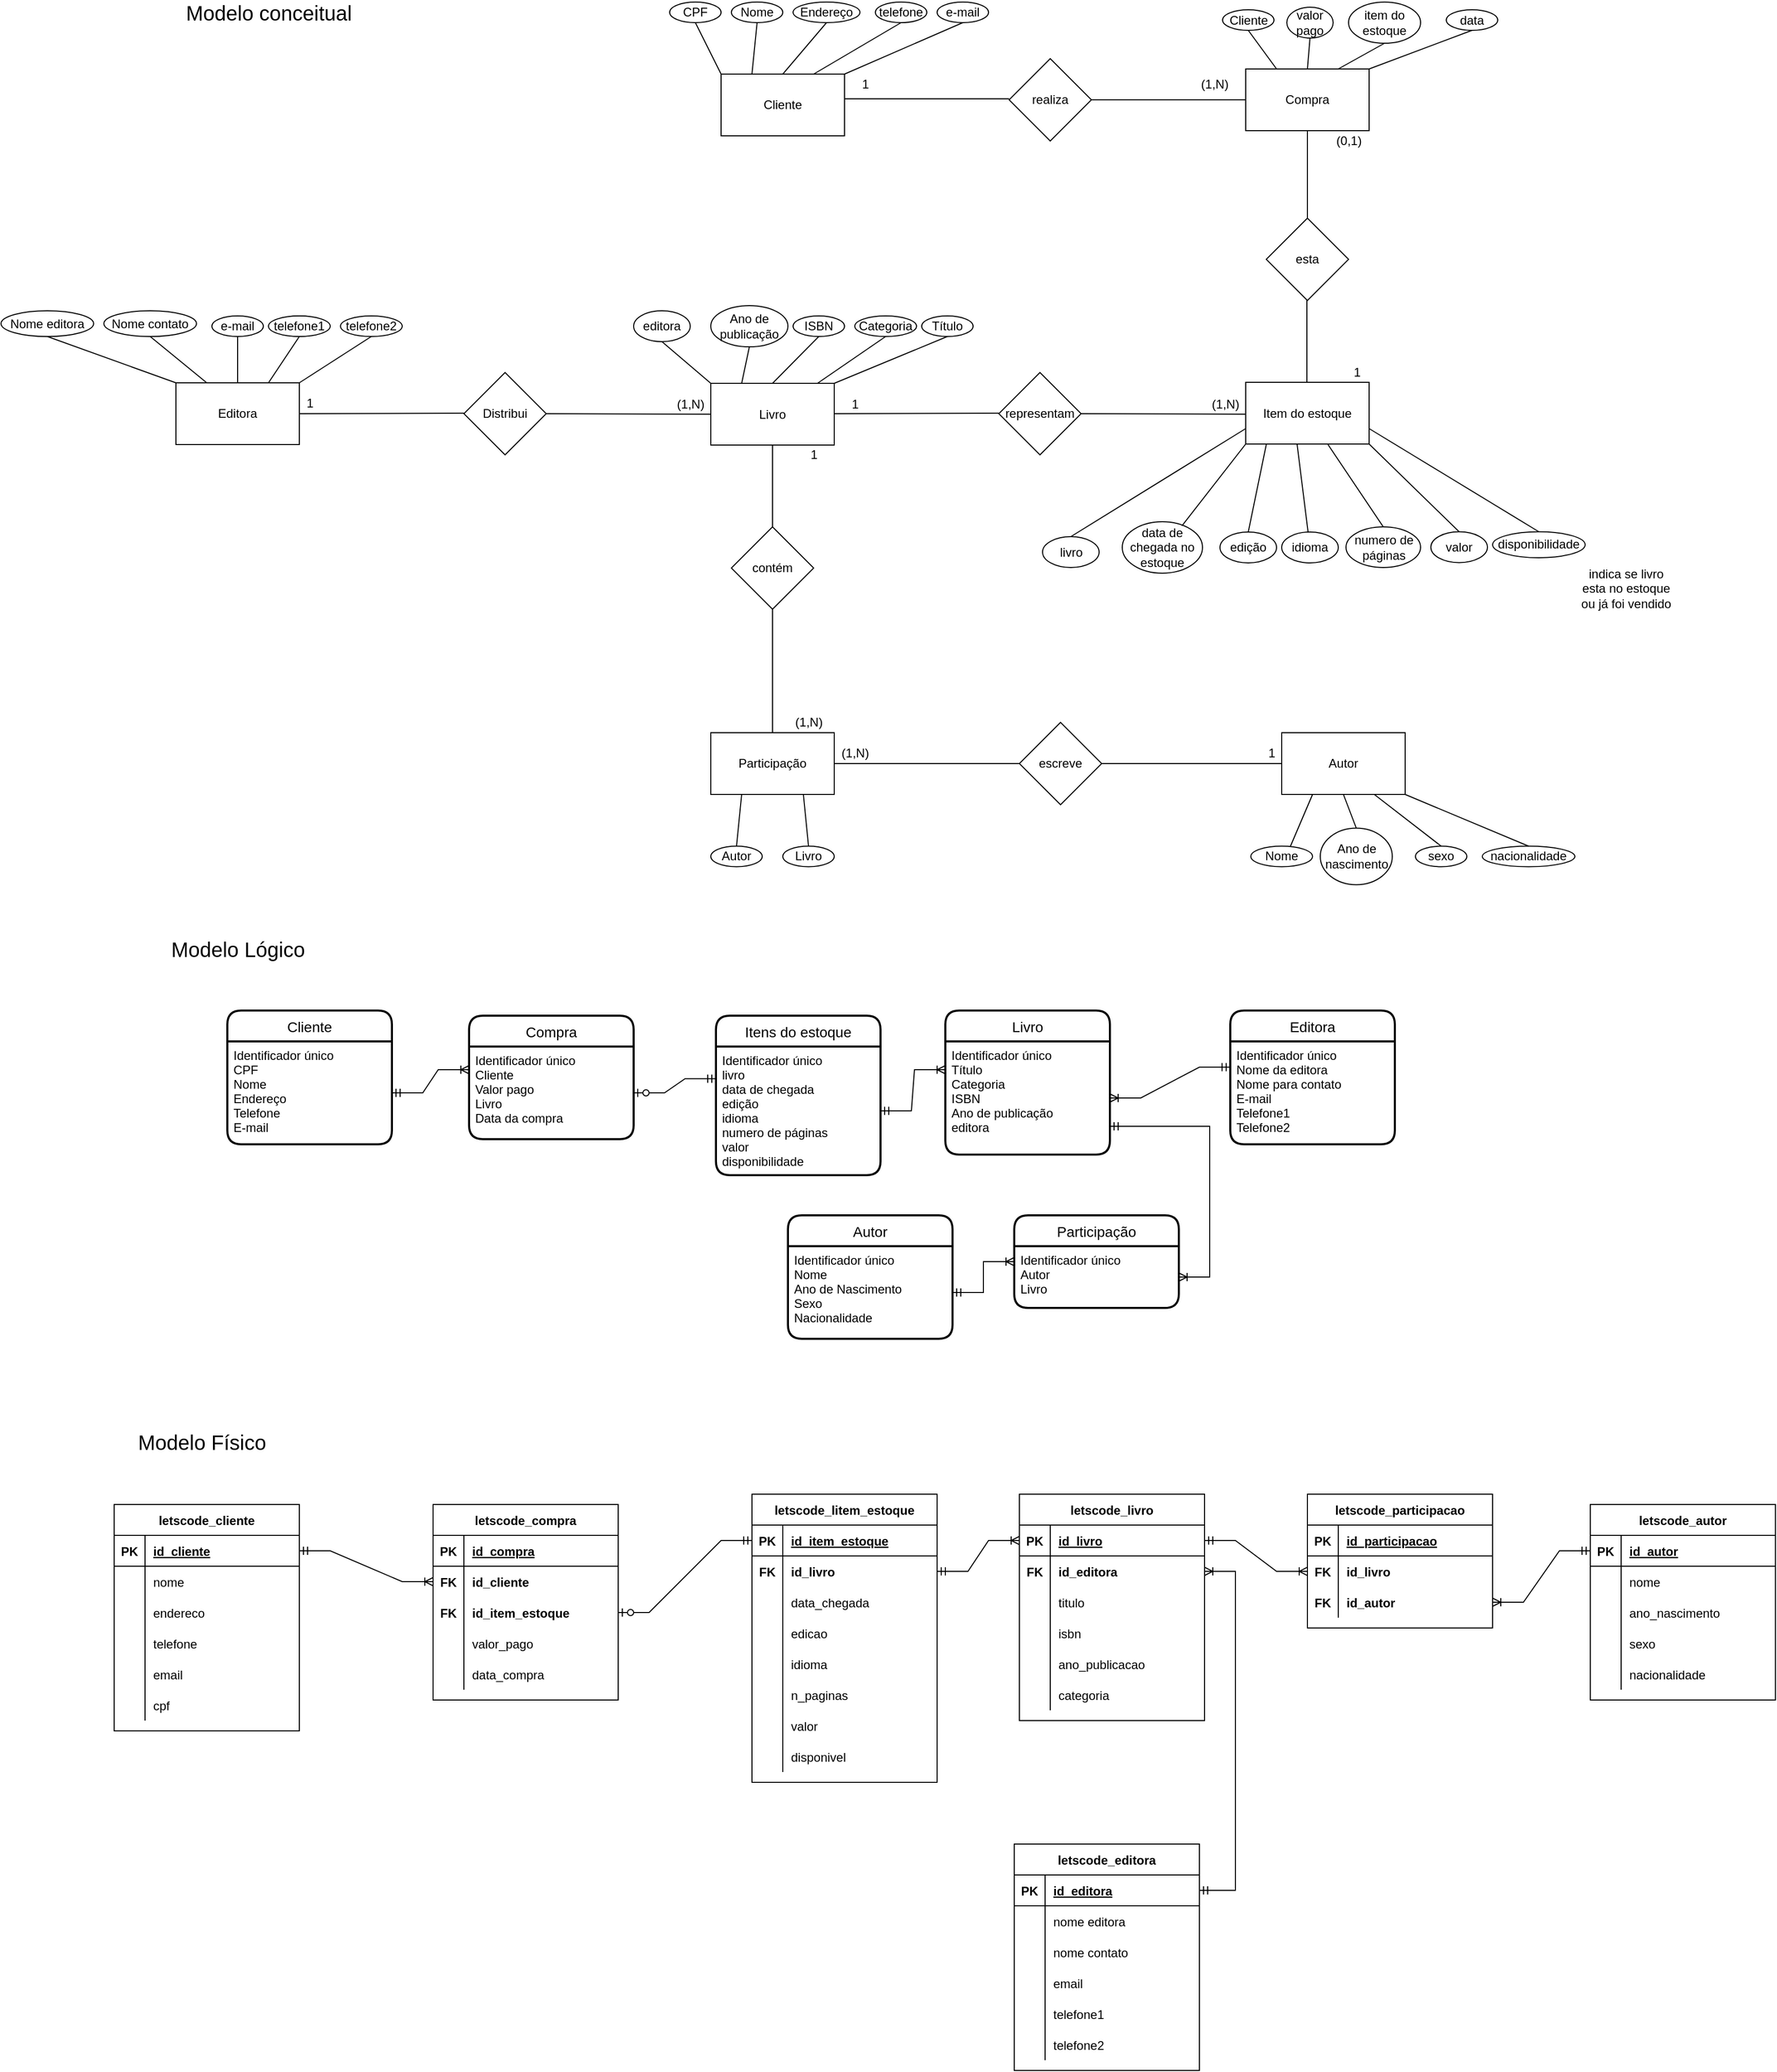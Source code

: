 <mxfile version="17.1.3" type="device"><diagram id="E1de3zhNoLw2EYY2Pze4" name="Page-1"><mxGraphModel dx="868" dy="520" grid="1" gridSize="10" guides="1" tooltips="1" connect="1" arrows="1" fold="1" page="1" pageScale="1" pageWidth="827" pageHeight="1169" math="0" shadow="0"><root><mxCell id="0"/><mxCell id="1" parent="0"/><mxCell id="q0M-qvHL8mCQ43siTbz8-20" value="" style="endArrow=none;html=1;rounded=0;entryX=0;entryY=0.5;entryDx=0;entryDy=0;exitX=1;exitY=0.5;exitDx=0;exitDy=0;" parent="1" source="q0M-qvHL8mCQ43siTbz8-21" target="q0M-qvHL8mCQ43siTbz8-14" edge="1"><mxGeometry width="50" height="50" relative="1" as="geometry"><mxPoint x="720" y="490.5" as="sourcePoint"/><mxPoint x="800" y="450.5" as="targetPoint"/></mxGeometry></mxCell><mxCell id="q0M-qvHL8mCQ43siTbz8-21" value="Distribui" style="rhombus;whiteSpace=wrap;html=1;direction=east;" parent="1" vertex="1"><mxGeometry x="450" y="450" width="80" height="80" as="geometry"/></mxCell><mxCell id="q0M-qvHL8mCQ43siTbz8-1" value="Cliente" style="rounded=0;whiteSpace=wrap;html=1;" parent="1" vertex="1"><mxGeometry x="700" y="160" width="120" height="60" as="geometry"/></mxCell><mxCell id="q0M-qvHL8mCQ43siTbz8-2" value="Compra" style="rounded=0;whiteSpace=wrap;html=1;" parent="1" vertex="1"><mxGeometry x="1210" y="155" width="120" height="60" as="geometry"/></mxCell><mxCell id="q0M-qvHL8mCQ43siTbz8-3" value="realiza" style="rhombus;whiteSpace=wrap;html=1;" parent="1" vertex="1"><mxGeometry x="980" y="145" width="80" height="80" as="geometry"/></mxCell><mxCell id="q0M-qvHL8mCQ43siTbz8-4" value="" style="endArrow=none;html=1;rounded=0;entryX=0;entryY=0.5;entryDx=0;entryDy=0;exitX=1;exitY=0.5;exitDx=0;exitDy=0;" parent="1" source="q0M-qvHL8mCQ43siTbz8-3" target="q0M-qvHL8mCQ43siTbz8-2" edge="1"><mxGeometry width="50" height="50" relative="1" as="geometry"><mxPoint x="970" y="255" as="sourcePoint"/><mxPoint x="1020" y="205" as="targetPoint"/><Array as="points"/></mxGeometry></mxCell><mxCell id="q0M-qvHL8mCQ43siTbz8-5" value="(1,N)" style="text;html=1;strokeColor=none;fillColor=none;align=center;verticalAlign=middle;whiteSpace=wrap;rounded=0;" parent="1" vertex="1"><mxGeometry x="1150" y="155" width="60" height="30" as="geometry"/></mxCell><mxCell id="q0M-qvHL8mCQ43siTbz8-9" value="" style="endArrow=none;html=1;rounded=0;entryX=0;entryY=0.5;entryDx=0;entryDy=0;startArrow=none;" parent="1" edge="1"><mxGeometry width="50" height="50" relative="1" as="geometry"><mxPoint x="820" y="184" as="sourcePoint"/><mxPoint x="980" y="184" as="targetPoint"/><Array as="points"/></mxGeometry></mxCell><mxCell id="q0M-qvHL8mCQ43siTbz8-10" value="1" style="text;html=1;align=center;verticalAlign=middle;resizable=0;points=[];autosize=1;strokeColor=none;fillColor=none;" parent="1" vertex="1"><mxGeometry x="830" y="160" width="20" height="20" as="geometry"/></mxCell><mxCell id="q0M-qvHL8mCQ43siTbz8-13" value="" style="endArrow=none;html=1;rounded=0;entryX=0.5;entryY=1;entryDx=0;entryDy=0;" parent="1" target="q0M-qvHL8mCQ43siTbz8-2" edge="1"><mxGeometry width="50" height="50" relative="1" as="geometry"><mxPoint x="1270" y="300" as="sourcePoint"/><mxPoint x="1280" y="240" as="targetPoint"/></mxGeometry></mxCell><mxCell id="q0M-qvHL8mCQ43siTbz8-14" value="Livro" style="rounded=0;whiteSpace=wrap;html=1;" parent="1" vertex="1"><mxGeometry x="690" y="460.5" width="120" height="60" as="geometry"/></mxCell><mxCell id="q0M-qvHL8mCQ43siTbz8-15" value="esta" style="rhombus;whiteSpace=wrap;html=1;" parent="1" vertex="1"><mxGeometry x="1230" y="300" width="80" height="80" as="geometry"/></mxCell><mxCell id="q0M-qvHL8mCQ43siTbz8-16" value="" style="endArrow=none;html=1;rounded=0;entryX=0.5;entryY=1;entryDx=0;entryDy=0;" parent="1" edge="1"><mxGeometry width="50" height="50" relative="1" as="geometry"><mxPoint x="1269.5" y="459.5" as="sourcePoint"/><mxPoint x="1269.5" y="379.5" as="targetPoint"/></mxGeometry></mxCell><mxCell id="q0M-qvHL8mCQ43siTbz8-23" value="" style="endArrow=none;html=1;rounded=0;entryX=0;entryY=0.5;entryDx=0;entryDy=0;exitX=1;exitY=0.5;exitDx=0;exitDy=0;" parent="1" source="q0M-qvHL8mCQ43siTbz8-24" edge="1"><mxGeometry width="50" height="50" relative="1" as="geometry"><mxPoint x="300" y="490" as="sourcePoint"/><mxPoint x="450" y="489.5" as="targetPoint"/></mxGeometry></mxCell><mxCell id="q0M-qvHL8mCQ43siTbz8-24" value="Editora" style="rounded=0;whiteSpace=wrap;html=1;" parent="1" vertex="1"><mxGeometry x="170" y="460" width="120" height="60" as="geometry"/></mxCell><mxCell id="q0M-qvHL8mCQ43siTbz8-25" value="1" style="text;html=1;align=center;verticalAlign=middle;resizable=0;points=[];autosize=1;strokeColor=none;fillColor=none;" parent="1" vertex="1"><mxGeometry x="290" y="470" width="20" height="20" as="geometry"/></mxCell><mxCell id="q0M-qvHL8mCQ43siTbz8-45" value="(0,1)" style="text;html=1;align=center;verticalAlign=middle;resizable=0;points=[];autosize=1;strokeColor=none;fillColor=none;" parent="1" vertex="1"><mxGeometry x="1290" y="215" width="40" height="20" as="geometry"/></mxCell><mxCell id="q0M-qvHL8mCQ43siTbz8-46" value="1" style="text;html=1;align=center;verticalAlign=middle;resizable=0;points=[];autosize=1;strokeColor=none;fillColor=none;" parent="1" vertex="1"><mxGeometry x="1307.5" y="439.5" width="20" height="20" as="geometry"/></mxCell><mxCell id="q0M-qvHL8mCQ43siTbz8-49" value="(1,N)" style="text;html=1;align=center;verticalAlign=middle;resizable=0;points=[];autosize=1;strokeColor=none;fillColor=none;" parent="1" vertex="1"><mxGeometry x="650" y="470.5" width="40" height="20" as="geometry"/></mxCell><mxCell id="q0M-qvHL8mCQ43siTbz8-51" value="CPF" style="ellipse;whiteSpace=wrap;html=1;" parent="1" vertex="1"><mxGeometry x="650" y="90" width="50" height="20" as="geometry"/></mxCell><mxCell id="q0M-qvHL8mCQ43siTbz8-52" value="Nome" style="ellipse;whiteSpace=wrap;html=1;" parent="1" vertex="1"><mxGeometry x="710" y="90" width="50" height="20" as="geometry"/></mxCell><mxCell id="q0M-qvHL8mCQ43siTbz8-53" value="Endereço" style="ellipse;whiteSpace=wrap;html=1;" parent="1" vertex="1"><mxGeometry x="770" y="90" width="65" height="20" as="geometry"/></mxCell><mxCell id="q0M-qvHL8mCQ43siTbz8-54" value="telefone" style="ellipse;whiteSpace=wrap;html=1;" parent="1" vertex="1"><mxGeometry x="850" y="90" width="50" height="20" as="geometry"/></mxCell><mxCell id="q0M-qvHL8mCQ43siTbz8-55" value="" style="endArrow=none;html=1;rounded=0;entryX=0.5;entryY=1;entryDx=0;entryDy=0;exitX=0.25;exitY=0;exitDx=0;exitDy=0;" parent="1" source="q0M-qvHL8mCQ43siTbz8-1" target="q0M-qvHL8mCQ43siTbz8-52" edge="1"><mxGeometry width="50" height="50" relative="1" as="geometry"><mxPoint x="700" y="170" as="sourcePoint"/><mxPoint x="750" y="120" as="targetPoint"/></mxGeometry></mxCell><mxCell id="q0M-qvHL8mCQ43siTbz8-57" value="" style="endArrow=none;html=1;rounded=0;entryX=0.5;entryY=1;entryDx=0;entryDy=0;exitX=0;exitY=0;exitDx=0;exitDy=0;" parent="1" source="q0M-qvHL8mCQ43siTbz8-1" target="q0M-qvHL8mCQ43siTbz8-51" edge="1"><mxGeometry width="50" height="50" relative="1" as="geometry"><mxPoint x="650" y="180" as="sourcePoint"/><mxPoint x="700" y="130" as="targetPoint"/></mxGeometry></mxCell><mxCell id="q0M-qvHL8mCQ43siTbz8-58" value="" style="endArrow=none;html=1;rounded=0;exitX=0.5;exitY=0;exitDx=0;exitDy=0;entryX=0.5;entryY=1;entryDx=0;entryDy=0;" parent="1" source="q0M-qvHL8mCQ43siTbz8-1" target="q0M-qvHL8mCQ43siTbz8-53" edge="1"><mxGeometry width="50" height="50" relative="1" as="geometry"><mxPoint x="770" y="150" as="sourcePoint"/><mxPoint x="810" y="110" as="targetPoint"/></mxGeometry></mxCell><mxCell id="q0M-qvHL8mCQ43siTbz8-59" value="" style="endArrow=none;html=1;rounded=0;entryX=0.5;entryY=1;entryDx=0;entryDy=0;exitX=0.75;exitY=0;exitDx=0;exitDy=0;" parent="1" source="q0M-qvHL8mCQ43siTbz8-1" target="q0M-qvHL8mCQ43siTbz8-54" edge="1"><mxGeometry width="50" height="50" relative="1" as="geometry"><mxPoint x="820" y="180" as="sourcePoint"/><mxPoint x="870" y="130" as="targetPoint"/></mxGeometry></mxCell><mxCell id="q0M-qvHL8mCQ43siTbz8-61" value="e-mail" style="ellipse;whiteSpace=wrap;html=1;" parent="1" vertex="1"><mxGeometry x="910" y="90" width="50" height="20" as="geometry"/></mxCell><mxCell id="q0M-qvHL8mCQ43siTbz8-62" value="" style="endArrow=none;html=1;rounded=0;entryX=0.5;entryY=1;entryDx=0;entryDy=0;exitX=1;exitY=0;exitDx=0;exitDy=0;" parent="1" source="q0M-qvHL8mCQ43siTbz8-1" target="q0M-qvHL8mCQ43siTbz8-61" edge="1"><mxGeometry width="50" height="50" relative="1" as="geometry"><mxPoint x="960" y="155" as="sourcePoint"/><mxPoint x="960" y="130" as="targetPoint"/></mxGeometry></mxCell><mxCell id="q0M-qvHL8mCQ43siTbz8-63" value="Cliente" style="ellipse;whiteSpace=wrap;html=1;" parent="1" vertex="1"><mxGeometry x="1187.5" y="97.5" width="50" height="20" as="geometry"/></mxCell><mxCell id="q0M-qvHL8mCQ43siTbz8-64" value="" style="endArrow=none;html=1;rounded=0;entryX=0.5;entryY=1;entryDx=0;entryDy=0;exitX=0.25;exitY=0;exitDx=0;exitDy=0;" parent="1" source="q0M-qvHL8mCQ43siTbz8-2" target="q0M-qvHL8mCQ43siTbz8-63" edge="1"><mxGeometry width="50" height="50" relative="1" as="geometry"><mxPoint x="1250" y="155" as="sourcePoint"/><mxPoint x="1250" y="130" as="targetPoint"/></mxGeometry></mxCell><mxCell id="q0M-qvHL8mCQ43siTbz8-65" value="item do estoque" style="ellipse;whiteSpace=wrap;html=1;" parent="1" vertex="1"><mxGeometry x="1310" y="90" width="70" height="40" as="geometry"/></mxCell><mxCell id="q0M-qvHL8mCQ43siTbz8-66" value="" style="endArrow=none;html=1;rounded=0;entryX=0.5;entryY=1;entryDx=0;entryDy=0;exitX=0.75;exitY=0;exitDx=0;exitDy=0;" parent="1" source="q0M-qvHL8mCQ43siTbz8-2" target="q0M-qvHL8mCQ43siTbz8-65" edge="1"><mxGeometry width="50" height="50" relative="1" as="geometry"><mxPoint x="1325" y="155" as="sourcePoint"/><mxPoint x="1350" y="130" as="targetPoint"/></mxGeometry></mxCell><mxCell id="q0M-qvHL8mCQ43siTbz8-70" value="valor&lt;br&gt;pago" style="ellipse;whiteSpace=wrap;html=1;" parent="1" vertex="1"><mxGeometry x="1250" y="95" width="45" height="30" as="geometry"/></mxCell><mxCell id="q0M-qvHL8mCQ43siTbz8-71" value="" style="endArrow=none;html=1;rounded=0;entryX=0.5;entryY=1;entryDx=0;entryDy=0;exitX=0.5;exitY=0;exitDx=0;exitDy=0;" parent="1" source="q0M-qvHL8mCQ43siTbz8-2" target="q0M-qvHL8mCQ43siTbz8-70" edge="1"><mxGeometry width="50" height="50" relative="1" as="geometry"><mxPoint x="1255" y="155" as="sourcePoint"/><mxPoint x="1295" y="130" as="targetPoint"/></mxGeometry></mxCell><mxCell id="q0M-qvHL8mCQ43siTbz8-72" value="data" style="ellipse;whiteSpace=wrap;html=1;" parent="1" vertex="1"><mxGeometry x="1405" y="97.5" width="50" height="20" as="geometry"/></mxCell><mxCell id="q0M-qvHL8mCQ43siTbz8-73" value="" style="endArrow=none;html=1;rounded=0;entryX=0.5;entryY=1;entryDx=0;entryDy=0;exitX=1;exitY=0;exitDx=0;exitDy=0;" parent="1" source="q0M-qvHL8mCQ43siTbz8-2" target="q0M-qvHL8mCQ43siTbz8-72" edge="1"><mxGeometry width="50" height="50" relative="1" as="geometry"><mxPoint x="1420" y="155" as="sourcePoint"/><mxPoint x="1420" y="130" as="targetPoint"/></mxGeometry></mxCell><mxCell id="q0M-qvHL8mCQ43siTbz8-77" value="Título" style="ellipse;whiteSpace=wrap;html=1;" parent="1" vertex="1"><mxGeometry x="895" y="395" width="50" height="20" as="geometry"/></mxCell><mxCell id="q0M-qvHL8mCQ43siTbz8-78" value="" style="endArrow=none;html=1;rounded=0;entryX=0.5;entryY=1;entryDx=0;entryDy=0;exitX=1;exitY=0;exitDx=0;exitDy=0;" parent="1" source="q0M-qvHL8mCQ43siTbz8-14" target="q0M-qvHL8mCQ43siTbz8-77" edge="1"><mxGeometry width="50" height="50" relative="1" as="geometry"><mxPoint x="880" y="490.5" as="sourcePoint"/><mxPoint x="870" y="440.5" as="targetPoint"/></mxGeometry></mxCell><mxCell id="q0M-qvHL8mCQ43siTbz8-82" value="Categoria" style="ellipse;whiteSpace=wrap;html=1;" parent="1" vertex="1"><mxGeometry x="830" y="395" width="60" height="20" as="geometry"/></mxCell><mxCell id="q0M-qvHL8mCQ43siTbz8-83" value="" style="endArrow=none;html=1;rounded=0;entryX=0.5;entryY=1;entryDx=0;entryDy=0;" parent="1" source="q0M-qvHL8mCQ43siTbz8-14" target="q0M-qvHL8mCQ43siTbz8-82" edge="1"><mxGeometry width="50" height="50" relative="1" as="geometry"><mxPoint x="910" y="495.5" as="sourcePoint"/><mxPoint x="780" y="370.5" as="targetPoint"/></mxGeometry></mxCell><mxCell id="q0M-qvHL8mCQ43siTbz8-84" value="ISBN" style="ellipse;whiteSpace=wrap;html=1;" parent="1" vertex="1"><mxGeometry x="770" y="395" width="50" height="20" as="geometry"/></mxCell><mxCell id="q0M-qvHL8mCQ43siTbz8-85" value="" style="endArrow=none;html=1;rounded=0;exitX=0.5;exitY=0;exitDx=0;exitDy=0;entryX=0.5;entryY=1;entryDx=0;entryDy=0;" parent="1" source="q0M-qvHL8mCQ43siTbz8-14" target="q0M-qvHL8mCQ43siTbz8-84" edge="1"><mxGeometry width="50" height="50" relative="1" as="geometry"><mxPoint x="920" y="530.5" as="sourcePoint"/><mxPoint x="800" y="580.5" as="targetPoint"/></mxGeometry></mxCell><mxCell id="q0M-qvHL8mCQ43siTbz8-86" value="Ano de publicação" style="ellipse;whiteSpace=wrap;html=1;" parent="1" vertex="1"><mxGeometry x="690" y="385" width="75" height="40" as="geometry"/></mxCell><mxCell id="q0M-qvHL8mCQ43siTbz8-87" value="" style="endArrow=none;html=1;rounded=0;entryX=0.5;entryY=1;entryDx=0;entryDy=0;exitX=0.25;exitY=0;exitDx=0;exitDy=0;" parent="1" source="q0M-qvHL8mCQ43siTbz8-14" target="q0M-qvHL8mCQ43siTbz8-86" edge="1"><mxGeometry width="50" height="50" relative="1" as="geometry"><mxPoint x="810" y="530.5" as="sourcePoint"/><mxPoint x="920" y="575.5" as="targetPoint"/></mxGeometry></mxCell><mxCell id="q0M-qvHL8mCQ43siTbz8-91" value="Nome" style="ellipse;whiteSpace=wrap;html=1;" parent="1" vertex="1"><mxGeometry x="265" y="395" width="50" height="20" as="geometry"/></mxCell><mxCell id="q0M-qvHL8mCQ43siTbz8-92" value="" style="endArrow=none;html=1;rounded=0;entryX=0.5;entryY=1;entryDx=0;entryDy=0;exitX=0;exitY=0;exitDx=0;exitDy=0;" parent="1" target="UZl9NhHHlS5AvJnYMOyM-22" edge="1"><mxGeometry width="50" height="50" relative="1" as="geometry"><mxPoint x="200" y="460" as="sourcePoint"/><mxPoint x="175" y="415" as="targetPoint"/></mxGeometry></mxCell><mxCell id="q0M-qvHL8mCQ43siTbz8-93" value="e-mail" style="ellipse;whiteSpace=wrap;html=1;" parent="1" vertex="1"><mxGeometry x="205" y="395" width="50" height="20" as="geometry"/></mxCell><mxCell id="q0M-qvHL8mCQ43siTbz8-94" value="" style="endArrow=none;html=1;rounded=0;entryX=0.5;entryY=1;entryDx=0;entryDy=0;exitX=0.5;exitY=0;exitDx=0;exitDy=0;" parent="1" source="q0M-qvHL8mCQ43siTbz8-24" target="q0M-qvHL8mCQ43siTbz8-93" edge="1"><mxGeometry width="50" height="50" relative="1" as="geometry"><mxPoint x="255" y="460" as="sourcePoint"/><mxPoint x="255" y="435" as="targetPoint"/></mxGeometry></mxCell><mxCell id="q0M-qvHL8mCQ43siTbz8-95" value="telefone1" style="ellipse;whiteSpace=wrap;html=1;" parent="1" vertex="1"><mxGeometry x="260" y="395" width="60" height="20" as="geometry"/></mxCell><mxCell id="q0M-qvHL8mCQ43siTbz8-96" value="" style="endArrow=none;html=1;rounded=0;entryX=0.5;entryY=1;entryDx=0;entryDy=0;exitX=0.75;exitY=0;exitDx=0;exitDy=0;" parent="1" source="q0M-qvHL8mCQ43siTbz8-24" target="q0M-qvHL8mCQ43siTbz8-95" edge="1"><mxGeometry width="50" height="50" relative="1" as="geometry"><mxPoint x="310" y="460" as="sourcePoint"/><mxPoint x="310" y="435" as="targetPoint"/></mxGeometry></mxCell><mxCell id="q0M-qvHL8mCQ43siTbz8-97" value="telefone2" style="ellipse;whiteSpace=wrap;html=1;" parent="1" vertex="1"><mxGeometry x="330" y="395" width="60" height="20" as="geometry"/></mxCell><mxCell id="q0M-qvHL8mCQ43siTbz8-98" value="" style="endArrow=none;html=1;rounded=0;entryX=0.5;entryY=1;entryDx=0;entryDy=0;exitX=1;exitY=0;exitDx=0;exitDy=0;" parent="1" source="q0M-qvHL8mCQ43siTbz8-24" target="q0M-qvHL8mCQ43siTbz8-97" edge="1"><mxGeometry width="50" height="50" relative="1" as="geometry"><mxPoint x="380" y="460" as="sourcePoint"/><mxPoint x="380" y="435" as="targetPoint"/></mxGeometry></mxCell><mxCell id="q0M-qvHL8mCQ43siTbz8-111" value="Cliente" style="swimlane;childLayout=stackLayout;horizontal=1;startSize=30;horizontalStack=0;rounded=1;fontSize=14;fontStyle=0;strokeWidth=2;resizeParent=0;resizeLast=1;shadow=0;dashed=0;align=center;" parent="1" vertex="1"><mxGeometry x="220" y="1070" width="160" height="130" as="geometry"/></mxCell><mxCell id="q0M-qvHL8mCQ43siTbz8-112" value="Identificador único&#10;CPF&#10;Nome&#10;Endereço&#10;Telefone&#10;E-mail" style="align=left;strokeColor=none;fillColor=none;spacingLeft=4;fontSize=12;verticalAlign=top;resizable=0;rotatable=0;part=1;" parent="q0M-qvHL8mCQ43siTbz8-111" vertex="1"><mxGeometry y="30" width="160" height="100" as="geometry"/></mxCell><mxCell id="q0M-qvHL8mCQ43siTbz8-114" value="&lt;font style=&quot;font-size: 20px&quot;&gt;Modelo conceitual&lt;/font&gt;" style="text;html=1;align=center;verticalAlign=middle;resizable=0;points=[];autosize=1;strokeColor=none;fillColor=none;" parent="1" vertex="1"><mxGeometry x="170" y="90" width="180" height="20" as="geometry"/></mxCell><mxCell id="q0M-qvHL8mCQ43siTbz8-115" value="&lt;font style=&quot;font-size: 20px&quot;&gt;Modelo Físico&lt;/font&gt;" style="text;html=1;align=center;verticalAlign=middle;resizable=0;points=[];autosize=1;strokeColor=none;fillColor=none;" parent="1" vertex="1"><mxGeometry x="125" y="1479" width="140" height="20" as="geometry"/></mxCell><mxCell id="q0M-qvHL8mCQ43siTbz8-116" value="Compra" style="swimlane;childLayout=stackLayout;horizontal=1;startSize=30;horizontalStack=0;rounded=1;fontSize=14;fontStyle=0;strokeWidth=2;resizeParent=0;resizeLast=1;shadow=0;dashed=0;align=center;" parent="1" vertex="1"><mxGeometry x="455" y="1075" width="160" height="120" as="geometry"/></mxCell><mxCell id="q0M-qvHL8mCQ43siTbz8-117" value="Identificador único&#10;Cliente&#10;Valor pago&#10;Livro&#10;Data da compra" style="align=left;strokeColor=none;fillColor=none;spacingLeft=4;fontSize=12;verticalAlign=top;resizable=0;rotatable=0;part=1;" parent="q0M-qvHL8mCQ43siTbz8-116" vertex="1"><mxGeometry y="30" width="160" height="90" as="geometry"/></mxCell><mxCell id="q0M-qvHL8mCQ43siTbz8-118" value="Autor" style="swimlane;childLayout=stackLayout;horizontal=1;startSize=30;horizontalStack=0;rounded=1;fontSize=14;fontStyle=0;strokeWidth=2;resizeParent=0;resizeLast=1;shadow=0;dashed=0;align=center;" parent="1" vertex="1"><mxGeometry x="765" y="1269" width="160" height="120" as="geometry"/></mxCell><mxCell id="q0M-qvHL8mCQ43siTbz8-119" value="Identificador único&#10;Nome&#10;Ano de Nascimento&#10;Sexo&#10;Nacionalidade" style="align=left;strokeColor=none;fillColor=none;spacingLeft=4;fontSize=12;verticalAlign=top;resizable=0;rotatable=0;part=1;" parent="q0M-qvHL8mCQ43siTbz8-118" vertex="1"><mxGeometry y="30" width="160" height="90" as="geometry"/></mxCell><mxCell id="q0M-qvHL8mCQ43siTbz8-120" value="Participação" style="swimlane;childLayout=stackLayout;horizontal=1;startSize=30;horizontalStack=0;rounded=1;fontSize=14;fontStyle=0;strokeWidth=2;resizeParent=0;resizeLast=1;shadow=0;dashed=0;align=center;" parent="1" vertex="1"><mxGeometry x="985" y="1269" width="160" height="90" as="geometry"/></mxCell><mxCell id="q0M-qvHL8mCQ43siTbz8-121" value="Identificador único&#10;Autor&#10;Livro" style="align=left;strokeColor=none;fillColor=none;spacingLeft=4;fontSize=12;verticalAlign=top;resizable=0;rotatable=0;part=1;" parent="q0M-qvHL8mCQ43siTbz8-120" vertex="1"><mxGeometry y="30" width="160" height="60" as="geometry"/></mxCell><mxCell id="q0M-qvHL8mCQ43siTbz8-122" value="Editora" style="swimlane;childLayout=stackLayout;horizontal=1;startSize=30;horizontalStack=0;rounded=1;fontSize=14;fontStyle=0;strokeWidth=2;resizeParent=0;resizeLast=1;shadow=0;dashed=0;align=center;" parent="1" vertex="1"><mxGeometry x="1195" y="1070" width="160" height="130" as="geometry"/></mxCell><mxCell id="q0M-qvHL8mCQ43siTbz8-123" value="Identificador único&#10;Nome da editora&#10;Nome para contato&#10;E-mail&#10;Telefone1&#10;Telefone2" style="align=left;strokeColor=none;fillColor=none;spacingLeft=4;fontSize=12;verticalAlign=top;resizable=0;rotatable=0;part=1;" parent="q0M-qvHL8mCQ43siTbz8-122" vertex="1"><mxGeometry y="30" width="160" height="100" as="geometry"/></mxCell><mxCell id="q0M-qvHL8mCQ43siTbz8-124" value="Livro" style="swimlane;childLayout=stackLayout;horizontal=1;startSize=30;horizontalStack=0;rounded=1;fontSize=14;fontStyle=0;strokeWidth=2;resizeParent=0;resizeLast=1;shadow=0;dashed=0;align=center;" parent="1" vertex="1"><mxGeometry x="918" y="1070" width="160" height="140" as="geometry"/></mxCell><mxCell id="q0M-qvHL8mCQ43siTbz8-125" value="Identificador único&#10;Título&#10;Categoria&#10;ISBN&#10;Ano de publicação&#10;editora" style="align=left;strokeColor=none;fillColor=none;spacingLeft=4;fontSize=12;verticalAlign=top;resizable=0;rotatable=0;part=1;" parent="q0M-qvHL8mCQ43siTbz8-124" vertex="1"><mxGeometry y="30" width="160" height="110" as="geometry"/></mxCell><mxCell id="q0M-qvHL8mCQ43siTbz8-126" value="" style="edgeStyle=entityRelationEdgeStyle;fontSize=12;html=1;endArrow=ERoneToMany;startArrow=ERmandOne;rounded=0;exitX=1;exitY=0.5;exitDx=0;exitDy=0;entryX=0;entryY=0.25;entryDx=0;entryDy=0;" parent="1" source="q0M-qvHL8mCQ43siTbz8-112" target="q0M-qvHL8mCQ43siTbz8-117" edge="1"><mxGeometry width="100" height="100" relative="1" as="geometry"><mxPoint x="462.5" y="1055" as="sourcePoint"/><mxPoint x="562.5" y="955" as="targetPoint"/></mxGeometry></mxCell><mxCell id="q0M-qvHL8mCQ43siTbz8-127" value="" style="edgeStyle=entityRelationEdgeStyle;fontSize=12;html=1;endArrow=ERzeroToOne;startArrow=ERmandOne;rounded=0;entryX=1;entryY=0.5;entryDx=0;entryDy=0;exitX=0;exitY=0.25;exitDx=0;exitDy=0;" parent="1" source="UZl9NhHHlS5AvJnYMOyM-14" target="q0M-qvHL8mCQ43siTbz8-117" edge="1"><mxGeometry width="100" height="100" relative="1" as="geometry"><mxPoint x="710" y="1070" as="sourcePoint"/><mxPoint x="810" y="970" as="targetPoint"/></mxGeometry></mxCell><mxCell id="q0M-qvHL8mCQ43siTbz8-128" value="" style="edgeStyle=entityRelationEdgeStyle;fontSize=12;html=1;endArrow=ERoneToMany;startArrow=ERmandOne;rounded=0;exitX=0;exitY=0.25;exitDx=0;exitDy=0;entryX=1;entryY=0.5;entryDx=0;entryDy=0;" parent="1" source="q0M-qvHL8mCQ43siTbz8-123" target="q0M-qvHL8mCQ43siTbz8-125" edge="1"><mxGeometry width="100" height="100" relative="1" as="geometry"><mxPoint x="1128" y="1080" as="sourcePoint"/><mxPoint x="1228" y="980" as="targetPoint"/></mxGeometry></mxCell><mxCell id="q0M-qvHL8mCQ43siTbz8-131" value="" style="edgeStyle=entityRelationEdgeStyle;fontSize=12;html=1;endArrow=ERoneToMany;startArrow=ERmandOne;rounded=0;exitX=1;exitY=0.75;exitDx=0;exitDy=0;" parent="1" source="q0M-qvHL8mCQ43siTbz8-125" target="q0M-qvHL8mCQ43siTbz8-121" edge="1"><mxGeometry width="100" height="100" relative="1" as="geometry"><mxPoint x="675" y="1440" as="sourcePoint"/><mxPoint x="1070" y="1360" as="targetPoint"/></mxGeometry></mxCell><mxCell id="q0M-qvHL8mCQ43siTbz8-132" value="" style="edgeStyle=entityRelationEdgeStyle;fontSize=12;html=1;endArrow=ERoneToMany;startArrow=ERmandOne;rounded=0;exitX=1;exitY=0.5;exitDx=0;exitDy=0;entryX=0;entryY=0.25;entryDx=0;entryDy=0;" parent="1" source="q0M-qvHL8mCQ43siTbz8-119" target="q0M-qvHL8mCQ43siTbz8-121" edge="1"><mxGeometry width="100" height="100" relative="1" as="geometry"><mxPoint x="1003" y="1469" as="sourcePoint"/><mxPoint x="886" y="1469" as="targetPoint"/></mxGeometry></mxCell><mxCell id="q0M-qvHL8mCQ43siTbz8-139" value="Participação" style="rounded=0;whiteSpace=wrap;html=1;" parent="1" vertex="1"><mxGeometry x="690" y="800" width="120" height="60" as="geometry"/></mxCell><mxCell id="q0M-qvHL8mCQ43siTbz8-140" value="" style="endArrow=none;html=1;rounded=0;exitX=0;exitY=0.5;exitDx=0;exitDy=0;entryX=1;entryY=0.5;entryDx=0;entryDy=0;" parent="1" source="q0M-qvHL8mCQ43siTbz8-141" target="q0M-qvHL8mCQ43siTbz8-139" edge="1"><mxGeometry width="50" height="50" relative="1" as="geometry"><mxPoint x="1045" y="765" as="sourcePoint"/><mxPoint x="855" y="870.25" as="targetPoint"/></mxGeometry></mxCell><mxCell id="q0M-qvHL8mCQ43siTbz8-141" value="escreve" style="rhombus;whiteSpace=wrap;html=1;direction=east;" parent="1" vertex="1"><mxGeometry x="990" y="790" width="80" height="80" as="geometry"/></mxCell><mxCell id="q0M-qvHL8mCQ43siTbz8-142" value="" style="endArrow=none;html=1;rounded=0;entryX=1;entryY=0.5;entryDx=0;entryDy=0;exitX=0;exitY=0.5;exitDx=0;exitDy=0;" parent="1" source="q0M-qvHL8mCQ43siTbz8-143" target="q0M-qvHL8mCQ43siTbz8-141" edge="1"><mxGeometry width="50" height="50" relative="1" as="geometry"><mxPoint x="805" y="810" as="sourcePoint"/><mxPoint x="955" y="809.5" as="targetPoint"/></mxGeometry></mxCell><mxCell id="q0M-qvHL8mCQ43siTbz8-143" value="Autor" style="rounded=0;whiteSpace=wrap;html=1;" parent="1" vertex="1"><mxGeometry x="1245" y="800" width="120" height="60" as="geometry"/></mxCell><mxCell id="q0M-qvHL8mCQ43siTbz8-144" value="1" style="text;html=1;align=center;verticalAlign=middle;resizable=0;points=[];autosize=1;strokeColor=none;fillColor=none;" parent="1" vertex="1"><mxGeometry x="1225" y="810.25" width="20" height="20" as="geometry"/></mxCell><mxCell id="q0M-qvHL8mCQ43siTbz8-145" value="(1,N)" style="text;html=1;align=center;verticalAlign=middle;resizable=0;points=[];autosize=1;strokeColor=none;fillColor=none;" parent="1" vertex="1"><mxGeometry x="810" y="810.25" width="40" height="20" as="geometry"/></mxCell><mxCell id="q0M-qvHL8mCQ43siTbz8-147" value="" style="endArrow=none;html=1;rounded=0;entryX=0.5;entryY=1;entryDx=0;entryDy=0;exitX=0.25;exitY=1;exitDx=0;exitDy=0;" parent="1" source="q0M-qvHL8mCQ43siTbz8-143" target="q0M-qvHL8mCQ43siTbz8-160" edge="1"><mxGeometry width="50" height="50" relative="1" as="geometry"><mxPoint x="710" y="780" as="sourcePoint"/><mxPoint x="650" y="747.5" as="targetPoint"/></mxGeometry></mxCell><mxCell id="q0M-qvHL8mCQ43siTbz8-148" value="Ano de nascimento" style="ellipse;whiteSpace=wrap;html=1;" parent="1" vertex="1"><mxGeometry x="1282.5" y="892.75" width="70" height="55" as="geometry"/></mxCell><mxCell id="q0M-qvHL8mCQ43siTbz8-149" value="" style="endArrow=none;html=1;rounded=0;entryX=0.5;entryY=0;entryDx=0;entryDy=0;exitX=0.5;exitY=1;exitDx=0;exitDy=0;" parent="1" source="q0M-qvHL8mCQ43siTbz8-143" target="q0M-qvHL8mCQ43siTbz8-148" edge="1"><mxGeometry width="50" height="50" relative="1" as="geometry"><mxPoint x="765" y="780" as="sourcePoint"/><mxPoint x="765" y="755" as="targetPoint"/></mxGeometry></mxCell><mxCell id="q0M-qvHL8mCQ43siTbz8-150" value="sexo" style="ellipse;whiteSpace=wrap;html=1;" parent="1" vertex="1"><mxGeometry x="1375" y="910.25" width="50" height="20" as="geometry"/></mxCell><mxCell id="q0M-qvHL8mCQ43siTbz8-151" value="" style="endArrow=none;html=1;rounded=0;entryX=0.5;entryY=0;entryDx=0;entryDy=0;exitX=0.75;exitY=1;exitDx=0;exitDy=0;" parent="1" source="q0M-qvHL8mCQ43siTbz8-143" target="q0M-qvHL8mCQ43siTbz8-150" edge="1"><mxGeometry width="50" height="50" relative="1" as="geometry"><mxPoint x="1335" y="860.25" as="sourcePoint"/><mxPoint x="810" y="755" as="targetPoint"/></mxGeometry></mxCell><mxCell id="q0M-qvHL8mCQ43siTbz8-152" value="nacionalidade" style="ellipse;whiteSpace=wrap;html=1;" parent="1" vertex="1"><mxGeometry x="1440" y="910.25" width="90" height="20" as="geometry"/></mxCell><mxCell id="q0M-qvHL8mCQ43siTbz8-153" value="" style="endArrow=none;html=1;rounded=0;entryX=0.5;entryY=0;entryDx=0;entryDy=0;exitX=1;exitY=1;exitDx=0;exitDy=0;" parent="1" source="q0M-qvHL8mCQ43siTbz8-143" target="q0M-qvHL8mCQ43siTbz8-152" edge="1"><mxGeometry width="50" height="50" relative="1" as="geometry"><mxPoint x="765" y="780" as="sourcePoint"/><mxPoint x="865" y="755" as="targetPoint"/></mxGeometry></mxCell><mxCell id="q0M-qvHL8mCQ43siTbz8-154" value="Autor" style="ellipse;whiteSpace=wrap;html=1;" parent="1" vertex="1"><mxGeometry x="690" y="910.25" width="50" height="20" as="geometry"/></mxCell><mxCell id="q0M-qvHL8mCQ43siTbz8-155" value="" style="endArrow=none;html=1;rounded=0;entryX=0.5;entryY=0;entryDx=0;entryDy=0;exitX=0.25;exitY=1;exitDx=0;exitDy=0;" parent="1" source="q0M-qvHL8mCQ43siTbz8-139" target="q0M-qvHL8mCQ43siTbz8-154" edge="1"><mxGeometry width="50" height="50" relative="1" as="geometry"><mxPoint x="1195" y="910" as="sourcePoint"/><mxPoint x="1195" y="885" as="targetPoint"/></mxGeometry></mxCell><mxCell id="q0M-qvHL8mCQ43siTbz8-156" value="Livro" style="ellipse;whiteSpace=wrap;html=1;" parent="1" vertex="1"><mxGeometry x="760" y="910.25" width="50" height="20" as="geometry"/></mxCell><mxCell id="q0M-qvHL8mCQ43siTbz8-157" value="" style="endArrow=none;html=1;rounded=0;entryX=0.5;entryY=0;entryDx=0;entryDy=0;exitX=0.75;exitY=1;exitDx=0;exitDy=0;" parent="1" source="q0M-qvHL8mCQ43siTbz8-139" target="q0M-qvHL8mCQ43siTbz8-156" edge="1"><mxGeometry width="50" height="50" relative="1" as="geometry"><mxPoint x="763" y="1147.5" as="sourcePoint"/><mxPoint x="1325" y="885" as="targetPoint"/><Array as="points"/></mxGeometry></mxCell><mxCell id="q0M-qvHL8mCQ43siTbz8-160" value="Nome" style="ellipse;whiteSpace=wrap;html=1;" parent="1" vertex="1"><mxGeometry x="1215" y="910.25" width="60" height="20" as="geometry"/></mxCell><mxCell id="q0M-qvHL8mCQ43siTbz8-161" value="" style="endArrow=none;html=1;rounded=0;exitX=0.5;exitY=0;exitDx=0;exitDy=0;entryX=0.5;entryY=1;entryDx=0;entryDy=0;" parent="1" source="q0M-qvHL8mCQ43siTbz8-162" target="q0M-qvHL8mCQ43siTbz8-14" edge="1"><mxGeometry width="50" height="50" relative="1" as="geometry"><mxPoint x="1580" y="489.5" as="sourcePoint"/><mxPoint x="1040" y="570" as="targetPoint"/></mxGeometry></mxCell><mxCell id="q0M-qvHL8mCQ43siTbz8-162" value="contém" style="rhombus;whiteSpace=wrap;html=1;direction=east;" parent="1" vertex="1"><mxGeometry x="710" y="600" width="80" height="80" as="geometry"/></mxCell><mxCell id="q0M-qvHL8mCQ43siTbz8-165" value="(1,N)" style="text;html=1;align=center;verticalAlign=middle;resizable=0;points=[];autosize=1;strokeColor=none;fillColor=none;" parent="1" vertex="1"><mxGeometry x="765" y="780" width="40" height="20" as="geometry"/></mxCell><mxCell id="q0M-qvHL8mCQ43siTbz8-166" value="&lt;font style=&quot;font-size: 20px&quot;&gt;Modelo Lógico&lt;/font&gt;" style="text;html=1;align=center;verticalAlign=middle;resizable=0;points=[];autosize=1;strokeColor=none;fillColor=none;" parent="1" vertex="1"><mxGeometry x="155" y="1000" width="150" height="20" as="geometry"/></mxCell><mxCell id="q0M-qvHL8mCQ43siTbz8-179" value="" style="edgeStyle=entityRelationEdgeStyle;fontSize=12;html=1;endArrow=ERoneToMany;startArrow=ERmandOne;rounded=0;exitX=1;exitY=0.5;exitDx=0;exitDy=0;entryX=0;entryY=0.5;entryDx=0;entryDy=0;" parent="1" source="q0M-qvHL8mCQ43siTbz8-228" target="q0M-qvHL8mCQ43siTbz8-261" edge="1"><mxGeometry width="100" height="100" relative="1" as="geometry"><mxPoint x="225" y="1615" as="sourcePoint"/><mxPoint x="325" y="1615" as="targetPoint"/></mxGeometry></mxCell><mxCell id="q0M-qvHL8mCQ43siTbz8-180" value="" style="edgeStyle=entityRelationEdgeStyle;fontSize=12;html=1;endArrow=ERzeroToOne;startArrow=ERmandOne;rounded=0;entryX=1;entryY=0.5;entryDx=0;entryDy=0;exitX=0;exitY=0.5;exitDx=0;exitDy=0;" parent="1" source="q0M-qvHL8mCQ43siTbz8-271" target="q0M-qvHL8mCQ43siTbz8-264" edge="1"><mxGeometry width="100" height="100" relative="1" as="geometry"><mxPoint x="685" y="1627.5" as="sourcePoint"/><mxPoint x="585" y="1600" as="targetPoint"/></mxGeometry></mxCell><mxCell id="q0M-qvHL8mCQ43siTbz8-181" value="" style="edgeStyle=entityRelationEdgeStyle;fontSize=12;html=1;endArrow=ERoneToMany;startArrow=ERmandOne;rounded=0;" parent="1" target="UZl9NhHHlS5AvJnYMOyM-34" edge="1"><mxGeometry width="100" height="100" relative="1" as="geometry"><mxPoint x="1165" y="1925" as="sourcePoint"/><mxPoint x="1140" y="1440" as="targetPoint"/></mxGeometry></mxCell><mxCell id="q0M-qvHL8mCQ43siTbz8-183" value="" style="edgeStyle=entityRelationEdgeStyle;fontSize=12;html=1;endArrow=ERoneToMany;startArrow=ERmandOne;rounded=0;exitX=0;exitY=0.5;exitDx=0;exitDy=0;entryX=1;entryY=0.5;entryDx=0;entryDy=0;" parent="1" source="q0M-qvHL8mCQ43siTbz8-310" target="q0M-qvHL8mCQ43siTbz8-303" edge="1"><mxGeometry width="100" height="100" relative="1" as="geometry"><mxPoint x="385" y="1890" as="sourcePoint"/><mxPoint x="495" y="1860" as="targetPoint"/></mxGeometry></mxCell><mxCell id="q0M-qvHL8mCQ43siTbz8-227" value="letscode_cliente" style="shape=table;startSize=30;container=1;collapsible=1;childLayout=tableLayout;fixedRows=1;rowLines=0;fontStyle=1;align=center;resizeLast=1;fontSize=12;" parent="1" vertex="1"><mxGeometry x="110" y="1550" width="180" height="220" as="geometry"/></mxCell><mxCell id="q0M-qvHL8mCQ43siTbz8-228" value="" style="shape=tableRow;horizontal=0;startSize=0;swimlaneHead=0;swimlaneBody=0;fillColor=none;collapsible=0;dropTarget=0;points=[[0,0.5],[1,0.5]];portConstraint=eastwest;top=0;left=0;right=0;bottom=1;fontSize=12;" parent="q0M-qvHL8mCQ43siTbz8-227" vertex="1"><mxGeometry y="30" width="180" height="30" as="geometry"/></mxCell><mxCell id="q0M-qvHL8mCQ43siTbz8-229" value="PK" style="shape=partialRectangle;connectable=0;fillColor=none;top=0;left=0;bottom=0;right=0;fontStyle=1;overflow=hidden;fontSize=12;" parent="q0M-qvHL8mCQ43siTbz8-228" vertex="1"><mxGeometry width="30" height="30" as="geometry"><mxRectangle width="30" height="30" as="alternateBounds"/></mxGeometry></mxCell><mxCell id="q0M-qvHL8mCQ43siTbz8-230" value="id_cliente" style="shape=partialRectangle;connectable=0;fillColor=none;top=0;left=0;bottom=0;right=0;align=left;spacingLeft=6;fontStyle=5;overflow=hidden;fontSize=12;" parent="q0M-qvHL8mCQ43siTbz8-228" vertex="1"><mxGeometry x="30" width="150" height="30" as="geometry"><mxRectangle width="150" height="30" as="alternateBounds"/></mxGeometry></mxCell><mxCell id="q0M-qvHL8mCQ43siTbz8-231" value="" style="shape=tableRow;horizontal=0;startSize=0;swimlaneHead=0;swimlaneBody=0;fillColor=none;collapsible=0;dropTarget=0;points=[[0,0.5],[1,0.5]];portConstraint=eastwest;top=0;left=0;right=0;bottom=0;fontSize=12;" parent="q0M-qvHL8mCQ43siTbz8-227" vertex="1"><mxGeometry y="60" width="180" height="30" as="geometry"/></mxCell><mxCell id="q0M-qvHL8mCQ43siTbz8-232" value="" style="shape=partialRectangle;connectable=0;fillColor=none;top=0;left=0;bottom=0;right=0;editable=1;overflow=hidden;fontSize=12;" parent="q0M-qvHL8mCQ43siTbz8-231" vertex="1"><mxGeometry width="30" height="30" as="geometry"><mxRectangle width="30" height="30" as="alternateBounds"/></mxGeometry></mxCell><mxCell id="q0M-qvHL8mCQ43siTbz8-233" value="nome" style="shape=partialRectangle;connectable=0;fillColor=none;top=0;left=0;bottom=0;right=0;align=left;spacingLeft=6;overflow=hidden;fontSize=12;" parent="q0M-qvHL8mCQ43siTbz8-231" vertex="1"><mxGeometry x="30" width="150" height="30" as="geometry"><mxRectangle width="150" height="30" as="alternateBounds"/></mxGeometry></mxCell><mxCell id="q0M-qvHL8mCQ43siTbz8-234" value="" style="shape=tableRow;horizontal=0;startSize=0;swimlaneHead=0;swimlaneBody=0;fillColor=none;collapsible=0;dropTarget=0;points=[[0,0.5],[1,0.5]];portConstraint=eastwest;top=0;left=0;right=0;bottom=0;fontSize=12;" parent="q0M-qvHL8mCQ43siTbz8-227" vertex="1"><mxGeometry y="90" width="180" height="30" as="geometry"/></mxCell><mxCell id="q0M-qvHL8mCQ43siTbz8-235" value="" style="shape=partialRectangle;connectable=0;fillColor=none;top=0;left=0;bottom=0;right=0;editable=1;overflow=hidden;fontSize=12;" parent="q0M-qvHL8mCQ43siTbz8-234" vertex="1"><mxGeometry width="30" height="30" as="geometry"><mxRectangle width="30" height="30" as="alternateBounds"/></mxGeometry></mxCell><mxCell id="q0M-qvHL8mCQ43siTbz8-236" value="endereco" style="shape=partialRectangle;connectable=0;fillColor=none;top=0;left=0;bottom=0;right=0;align=left;spacingLeft=6;overflow=hidden;fontSize=12;" parent="q0M-qvHL8mCQ43siTbz8-234" vertex="1"><mxGeometry x="30" width="150" height="30" as="geometry"><mxRectangle width="150" height="30" as="alternateBounds"/></mxGeometry></mxCell><mxCell id="q0M-qvHL8mCQ43siTbz8-237" value="" style="shape=tableRow;horizontal=0;startSize=0;swimlaneHead=0;swimlaneBody=0;fillColor=none;collapsible=0;dropTarget=0;points=[[0,0.5],[1,0.5]];portConstraint=eastwest;top=0;left=0;right=0;bottom=0;fontSize=12;" parent="q0M-qvHL8mCQ43siTbz8-227" vertex="1"><mxGeometry y="120" width="180" height="30" as="geometry"/></mxCell><mxCell id="q0M-qvHL8mCQ43siTbz8-238" value="" style="shape=partialRectangle;connectable=0;fillColor=none;top=0;left=0;bottom=0;right=0;editable=1;overflow=hidden;fontSize=12;" parent="q0M-qvHL8mCQ43siTbz8-237" vertex="1"><mxGeometry width="30" height="30" as="geometry"><mxRectangle width="30" height="30" as="alternateBounds"/></mxGeometry></mxCell><mxCell id="q0M-qvHL8mCQ43siTbz8-239" value="telefone" style="shape=partialRectangle;connectable=0;fillColor=none;top=0;left=0;bottom=0;right=0;align=left;spacingLeft=6;overflow=hidden;fontSize=12;" parent="q0M-qvHL8mCQ43siTbz8-237" vertex="1"><mxGeometry x="30" width="150" height="30" as="geometry"><mxRectangle width="150" height="30" as="alternateBounds"/></mxGeometry></mxCell><mxCell id="q0M-qvHL8mCQ43siTbz8-322" value="" style="shape=tableRow;horizontal=0;startSize=0;swimlaneHead=0;swimlaneBody=0;fillColor=none;collapsible=0;dropTarget=0;points=[[0,0.5],[1,0.5]];portConstraint=eastwest;top=0;left=0;right=0;bottom=0;fontSize=12;" parent="q0M-qvHL8mCQ43siTbz8-227" vertex="1"><mxGeometry y="150" width="180" height="30" as="geometry"/></mxCell><mxCell id="q0M-qvHL8mCQ43siTbz8-323" value="" style="shape=partialRectangle;connectable=0;fillColor=none;top=0;left=0;bottom=0;right=0;editable=1;overflow=hidden;fontSize=12;" parent="q0M-qvHL8mCQ43siTbz8-322" vertex="1"><mxGeometry width="30" height="30" as="geometry"><mxRectangle width="30" height="30" as="alternateBounds"/></mxGeometry></mxCell><mxCell id="q0M-qvHL8mCQ43siTbz8-324" value="email" style="shape=partialRectangle;connectable=0;fillColor=none;top=0;left=0;bottom=0;right=0;align=left;spacingLeft=6;overflow=hidden;fontSize=12;" parent="q0M-qvHL8mCQ43siTbz8-322" vertex="1"><mxGeometry x="30" width="150" height="30" as="geometry"><mxRectangle width="150" height="30" as="alternateBounds"/></mxGeometry></mxCell><mxCell id="MJCViW5wzq_hTcdQtO2x-1" value="" style="shape=tableRow;horizontal=0;startSize=0;swimlaneHead=0;swimlaneBody=0;fillColor=none;collapsible=0;dropTarget=0;points=[[0,0.5],[1,0.5]];portConstraint=eastwest;top=0;left=0;right=0;bottom=0;fontSize=12;" parent="q0M-qvHL8mCQ43siTbz8-227" vertex="1"><mxGeometry y="180" width="180" height="30" as="geometry"/></mxCell><mxCell id="MJCViW5wzq_hTcdQtO2x-2" value="" style="shape=partialRectangle;connectable=0;fillColor=none;top=0;left=0;bottom=0;right=0;editable=1;overflow=hidden;fontSize=12;" parent="MJCViW5wzq_hTcdQtO2x-1" vertex="1"><mxGeometry width="30" height="30" as="geometry"><mxRectangle width="30" height="30" as="alternateBounds"/></mxGeometry></mxCell><mxCell id="MJCViW5wzq_hTcdQtO2x-3" value="cpf" style="shape=partialRectangle;connectable=0;fillColor=none;top=0;left=0;bottom=0;right=0;align=left;spacingLeft=6;overflow=hidden;fontSize=12;" parent="MJCViW5wzq_hTcdQtO2x-1" vertex="1"><mxGeometry x="30" width="150" height="30" as="geometry"><mxRectangle width="150" height="30" as="alternateBounds"/></mxGeometry></mxCell><mxCell id="q0M-qvHL8mCQ43siTbz8-257" value="letscode_compra" style="shape=table;startSize=30;container=1;collapsible=1;childLayout=tableLayout;fixedRows=1;rowLines=0;fontStyle=1;align=center;resizeLast=1;fontSize=12;" parent="1" vertex="1"><mxGeometry x="420" y="1550" width="180" height="190" as="geometry"/></mxCell><mxCell id="q0M-qvHL8mCQ43siTbz8-258" value="" style="shape=tableRow;horizontal=0;startSize=0;swimlaneHead=0;swimlaneBody=0;fillColor=none;collapsible=0;dropTarget=0;points=[[0,0.5],[1,0.5]];portConstraint=eastwest;top=0;left=0;right=0;bottom=1;fontSize=12;" parent="q0M-qvHL8mCQ43siTbz8-257" vertex="1"><mxGeometry y="30" width="180" height="30" as="geometry"/></mxCell><mxCell id="q0M-qvHL8mCQ43siTbz8-259" value="PK" style="shape=partialRectangle;connectable=0;fillColor=none;top=0;left=0;bottom=0;right=0;fontStyle=1;overflow=hidden;fontSize=12;" parent="q0M-qvHL8mCQ43siTbz8-258" vertex="1"><mxGeometry width="30" height="30" as="geometry"><mxRectangle width="30" height="30" as="alternateBounds"/></mxGeometry></mxCell><mxCell id="q0M-qvHL8mCQ43siTbz8-260" value="id_compra" style="shape=partialRectangle;connectable=0;fillColor=none;top=0;left=0;bottom=0;right=0;align=left;spacingLeft=6;fontStyle=5;overflow=hidden;fontSize=12;" parent="q0M-qvHL8mCQ43siTbz8-258" vertex="1"><mxGeometry x="30" width="150" height="30" as="geometry"><mxRectangle width="150" height="30" as="alternateBounds"/></mxGeometry></mxCell><mxCell id="q0M-qvHL8mCQ43siTbz8-261" value="" style="shape=tableRow;horizontal=0;startSize=0;swimlaneHead=0;swimlaneBody=0;fillColor=none;collapsible=0;dropTarget=0;points=[[0,0.5],[1,0.5]];portConstraint=eastwest;top=0;left=0;right=0;bottom=0;fontSize=12;" parent="q0M-qvHL8mCQ43siTbz8-257" vertex="1"><mxGeometry y="60" width="180" height="30" as="geometry"/></mxCell><mxCell id="q0M-qvHL8mCQ43siTbz8-262" value="FK" style="shape=partialRectangle;connectable=0;fillColor=none;top=0;left=0;bottom=0;right=0;editable=1;overflow=hidden;fontSize=12;fontStyle=1" parent="q0M-qvHL8mCQ43siTbz8-261" vertex="1"><mxGeometry width="30" height="30" as="geometry"><mxRectangle width="30" height="30" as="alternateBounds"/></mxGeometry></mxCell><mxCell id="q0M-qvHL8mCQ43siTbz8-263" value="id_cliente" style="shape=partialRectangle;connectable=0;fillColor=none;top=0;left=0;bottom=0;right=0;align=left;spacingLeft=6;overflow=hidden;fontSize=12;fontStyle=1" parent="q0M-qvHL8mCQ43siTbz8-261" vertex="1"><mxGeometry x="30" width="150" height="30" as="geometry"><mxRectangle width="150" height="30" as="alternateBounds"/></mxGeometry></mxCell><mxCell id="q0M-qvHL8mCQ43siTbz8-264" value="" style="shape=tableRow;horizontal=0;startSize=0;swimlaneHead=0;swimlaneBody=0;fillColor=none;collapsible=0;dropTarget=0;points=[[0,0.5],[1,0.5]];portConstraint=eastwest;top=0;left=0;right=0;bottom=0;fontSize=12;" parent="q0M-qvHL8mCQ43siTbz8-257" vertex="1"><mxGeometry y="90" width="180" height="30" as="geometry"/></mxCell><mxCell id="q0M-qvHL8mCQ43siTbz8-265" value="FK" style="shape=partialRectangle;connectable=0;fillColor=none;top=0;left=0;bottom=0;right=0;editable=1;overflow=hidden;fontSize=12;fontStyle=1" parent="q0M-qvHL8mCQ43siTbz8-264" vertex="1"><mxGeometry width="30" height="30" as="geometry"><mxRectangle width="30" height="30" as="alternateBounds"/></mxGeometry></mxCell><mxCell id="q0M-qvHL8mCQ43siTbz8-266" value="id_item_estoque" style="shape=partialRectangle;connectable=0;fillColor=none;top=0;left=0;bottom=0;right=0;align=left;spacingLeft=6;overflow=hidden;fontSize=12;fontStyle=1" parent="q0M-qvHL8mCQ43siTbz8-264" vertex="1"><mxGeometry x="30" width="150" height="30" as="geometry"><mxRectangle width="150" height="30" as="alternateBounds"/></mxGeometry></mxCell><mxCell id="q0M-qvHL8mCQ43siTbz8-267" value="" style="shape=tableRow;horizontal=0;startSize=0;swimlaneHead=0;swimlaneBody=0;fillColor=none;collapsible=0;dropTarget=0;points=[[0,0.5],[1,0.5]];portConstraint=eastwest;top=0;left=0;right=0;bottom=0;fontSize=12;" parent="q0M-qvHL8mCQ43siTbz8-257" vertex="1"><mxGeometry y="120" width="180" height="30" as="geometry"/></mxCell><mxCell id="q0M-qvHL8mCQ43siTbz8-268" value="" style="shape=partialRectangle;connectable=0;fillColor=none;top=0;left=0;bottom=0;right=0;editable=1;overflow=hidden;fontSize=12;" parent="q0M-qvHL8mCQ43siTbz8-267" vertex="1"><mxGeometry width="30" height="30" as="geometry"><mxRectangle width="30" height="30" as="alternateBounds"/></mxGeometry></mxCell><mxCell id="q0M-qvHL8mCQ43siTbz8-269" value="valor_pago" style="shape=partialRectangle;connectable=0;fillColor=none;top=0;left=0;bottom=0;right=0;align=left;spacingLeft=6;overflow=hidden;fontSize=12;" parent="q0M-qvHL8mCQ43siTbz8-267" vertex="1"><mxGeometry x="30" width="150" height="30" as="geometry"><mxRectangle width="150" height="30" as="alternateBounds"/></mxGeometry></mxCell><mxCell id="q0M-qvHL8mCQ43siTbz8-325" value="" style="shape=tableRow;horizontal=0;startSize=0;swimlaneHead=0;swimlaneBody=0;fillColor=none;collapsible=0;dropTarget=0;points=[[0,0.5],[1,0.5]];portConstraint=eastwest;top=0;left=0;right=0;bottom=0;fontSize=12;" parent="q0M-qvHL8mCQ43siTbz8-257" vertex="1"><mxGeometry y="150" width="180" height="30" as="geometry"/></mxCell><mxCell id="q0M-qvHL8mCQ43siTbz8-326" value="" style="shape=partialRectangle;connectable=0;fillColor=none;top=0;left=0;bottom=0;right=0;editable=1;overflow=hidden;fontSize=12;" parent="q0M-qvHL8mCQ43siTbz8-325" vertex="1"><mxGeometry width="30" height="30" as="geometry"><mxRectangle width="30" height="30" as="alternateBounds"/></mxGeometry></mxCell><mxCell id="q0M-qvHL8mCQ43siTbz8-327" value="data_compra" style="shape=partialRectangle;connectable=0;fillColor=none;top=0;left=0;bottom=0;right=0;align=left;spacingLeft=6;overflow=hidden;fontSize=12;" parent="q0M-qvHL8mCQ43siTbz8-325" vertex="1"><mxGeometry x="30" width="150" height="30" as="geometry"><mxRectangle width="150" height="30" as="alternateBounds"/></mxGeometry></mxCell><mxCell id="q0M-qvHL8mCQ43siTbz8-270" value="letscode_litem_estoque" style="shape=table;startSize=30;container=1;collapsible=1;childLayout=tableLayout;fixedRows=1;rowLines=0;fontStyle=1;align=center;resizeLast=1;fontSize=12;" parent="1" vertex="1"><mxGeometry x="730" y="1540" width="180" height="280" as="geometry"/></mxCell><mxCell id="q0M-qvHL8mCQ43siTbz8-271" value="" style="shape=tableRow;horizontal=0;startSize=0;swimlaneHead=0;swimlaneBody=0;fillColor=none;collapsible=0;dropTarget=0;points=[[0,0.5],[1,0.5]];portConstraint=eastwest;top=0;left=0;right=0;bottom=1;fontSize=12;" parent="q0M-qvHL8mCQ43siTbz8-270" vertex="1"><mxGeometry y="30" width="180" height="30" as="geometry"/></mxCell><mxCell id="q0M-qvHL8mCQ43siTbz8-272" value="PK" style="shape=partialRectangle;connectable=0;fillColor=none;top=0;left=0;bottom=0;right=0;fontStyle=1;overflow=hidden;fontSize=12;" parent="q0M-qvHL8mCQ43siTbz8-271" vertex="1"><mxGeometry width="30" height="30" as="geometry"><mxRectangle width="30" height="30" as="alternateBounds"/></mxGeometry></mxCell><mxCell id="q0M-qvHL8mCQ43siTbz8-273" value="id_item_estoque" style="shape=partialRectangle;connectable=0;fillColor=none;top=0;left=0;bottom=0;right=0;align=left;spacingLeft=6;fontStyle=5;overflow=hidden;fontSize=12;" parent="q0M-qvHL8mCQ43siTbz8-271" vertex="1"><mxGeometry x="30" width="150" height="30" as="geometry"><mxRectangle width="150" height="30" as="alternateBounds"/></mxGeometry></mxCell><mxCell id="q0M-qvHL8mCQ43siTbz8-274" value="" style="shape=tableRow;horizontal=0;startSize=0;swimlaneHead=0;swimlaneBody=0;fillColor=none;collapsible=0;dropTarget=0;points=[[0,0.5],[1,0.5]];portConstraint=eastwest;top=0;left=0;right=0;bottom=0;fontSize=12;" parent="q0M-qvHL8mCQ43siTbz8-270" vertex="1"><mxGeometry y="60" width="180" height="30" as="geometry"/></mxCell><mxCell id="q0M-qvHL8mCQ43siTbz8-275" value="FK" style="shape=partialRectangle;connectable=0;fillColor=none;top=0;left=0;bottom=0;right=0;editable=1;overflow=hidden;fontSize=12;fontStyle=1" parent="q0M-qvHL8mCQ43siTbz8-274" vertex="1"><mxGeometry width="30" height="30" as="geometry"><mxRectangle width="30" height="30" as="alternateBounds"/></mxGeometry></mxCell><mxCell id="q0M-qvHL8mCQ43siTbz8-276" value="id_livro" style="shape=partialRectangle;connectable=0;fillColor=none;top=0;left=0;bottom=0;right=0;align=left;spacingLeft=6;overflow=hidden;fontSize=12;fontStyle=1" parent="q0M-qvHL8mCQ43siTbz8-274" vertex="1"><mxGeometry x="30" width="150" height="30" as="geometry"><mxRectangle width="150" height="30" as="alternateBounds"/></mxGeometry></mxCell><mxCell id="q0M-qvHL8mCQ43siTbz8-277" value="" style="shape=tableRow;horizontal=0;startSize=0;swimlaneHead=0;swimlaneBody=0;fillColor=none;collapsible=0;dropTarget=0;points=[[0,0.5],[1,0.5]];portConstraint=eastwest;top=0;left=0;right=0;bottom=0;fontSize=12;" parent="q0M-qvHL8mCQ43siTbz8-270" vertex="1"><mxGeometry y="90" width="180" height="30" as="geometry"/></mxCell><mxCell id="q0M-qvHL8mCQ43siTbz8-278" value="" style="shape=partialRectangle;connectable=0;fillColor=none;top=0;left=0;bottom=0;right=0;editable=1;overflow=hidden;fontSize=12;" parent="q0M-qvHL8mCQ43siTbz8-277" vertex="1"><mxGeometry width="30" height="30" as="geometry"><mxRectangle width="30" height="30" as="alternateBounds"/></mxGeometry></mxCell><mxCell id="q0M-qvHL8mCQ43siTbz8-279" value="data_chegada" style="shape=partialRectangle;connectable=0;fillColor=none;top=0;left=0;bottom=0;right=0;align=left;spacingLeft=6;overflow=hidden;fontSize=12;" parent="q0M-qvHL8mCQ43siTbz8-277" vertex="1"><mxGeometry x="30" width="150" height="30" as="geometry"><mxRectangle width="150" height="30" as="alternateBounds"/></mxGeometry></mxCell><mxCell id="q0M-qvHL8mCQ43siTbz8-280" value="" style="shape=tableRow;horizontal=0;startSize=0;swimlaneHead=0;swimlaneBody=0;fillColor=none;collapsible=0;dropTarget=0;points=[[0,0.5],[1,0.5]];portConstraint=eastwest;top=0;left=0;right=0;bottom=0;fontSize=12;" parent="q0M-qvHL8mCQ43siTbz8-270" vertex="1"><mxGeometry y="120" width="180" height="30" as="geometry"/></mxCell><mxCell id="q0M-qvHL8mCQ43siTbz8-281" value="" style="shape=partialRectangle;connectable=0;fillColor=none;top=0;left=0;bottom=0;right=0;editable=1;overflow=hidden;fontSize=12;" parent="q0M-qvHL8mCQ43siTbz8-280" vertex="1"><mxGeometry width="30" height="30" as="geometry"><mxRectangle width="30" height="30" as="alternateBounds"/></mxGeometry></mxCell><mxCell id="q0M-qvHL8mCQ43siTbz8-282" value="edicao" style="shape=partialRectangle;connectable=0;fillColor=none;top=0;left=0;bottom=0;right=0;align=left;spacingLeft=6;overflow=hidden;fontSize=12;" parent="q0M-qvHL8mCQ43siTbz8-280" vertex="1"><mxGeometry x="30" width="150" height="30" as="geometry"><mxRectangle width="150" height="30" as="alternateBounds"/></mxGeometry></mxCell><mxCell id="q0M-qvHL8mCQ43siTbz8-334" value="" style="shape=tableRow;horizontal=0;startSize=0;swimlaneHead=0;swimlaneBody=0;fillColor=none;collapsible=0;dropTarget=0;points=[[0,0.5],[1,0.5]];portConstraint=eastwest;top=0;left=0;right=0;bottom=0;fontSize=12;" parent="q0M-qvHL8mCQ43siTbz8-270" vertex="1"><mxGeometry y="150" width="180" height="30" as="geometry"/></mxCell><mxCell id="q0M-qvHL8mCQ43siTbz8-335" value="" style="shape=partialRectangle;connectable=0;fillColor=none;top=0;left=0;bottom=0;right=0;editable=1;overflow=hidden;fontSize=12;" parent="q0M-qvHL8mCQ43siTbz8-334" vertex="1"><mxGeometry width="30" height="30" as="geometry"><mxRectangle width="30" height="30" as="alternateBounds"/></mxGeometry></mxCell><mxCell id="q0M-qvHL8mCQ43siTbz8-336" value="idioma" style="shape=partialRectangle;connectable=0;fillColor=none;top=0;left=0;bottom=0;right=0;align=left;spacingLeft=6;overflow=hidden;fontSize=12;" parent="q0M-qvHL8mCQ43siTbz8-334" vertex="1"><mxGeometry x="30" width="150" height="30" as="geometry"><mxRectangle width="150" height="30" as="alternateBounds"/></mxGeometry></mxCell><mxCell id="q0M-qvHL8mCQ43siTbz8-337" value="" style="shape=tableRow;horizontal=0;startSize=0;swimlaneHead=0;swimlaneBody=0;fillColor=none;collapsible=0;dropTarget=0;points=[[0,0.5],[1,0.5]];portConstraint=eastwest;top=0;left=0;right=0;bottom=0;fontSize=12;" parent="q0M-qvHL8mCQ43siTbz8-270" vertex="1"><mxGeometry y="180" width="180" height="30" as="geometry"/></mxCell><mxCell id="q0M-qvHL8mCQ43siTbz8-338" value="" style="shape=partialRectangle;connectable=0;fillColor=none;top=0;left=0;bottom=0;right=0;editable=1;overflow=hidden;fontSize=12;" parent="q0M-qvHL8mCQ43siTbz8-337" vertex="1"><mxGeometry width="30" height="30" as="geometry"><mxRectangle width="30" height="30" as="alternateBounds"/></mxGeometry></mxCell><mxCell id="q0M-qvHL8mCQ43siTbz8-339" value="n_paginas" style="shape=partialRectangle;connectable=0;fillColor=none;top=0;left=0;bottom=0;right=0;align=left;spacingLeft=6;overflow=hidden;fontSize=12;" parent="q0M-qvHL8mCQ43siTbz8-337" vertex="1"><mxGeometry x="30" width="150" height="30" as="geometry"><mxRectangle width="150" height="30" as="alternateBounds"/></mxGeometry></mxCell><mxCell id="3QedtafQCIN-GszIRW2t-7" value="" style="shape=tableRow;horizontal=0;startSize=0;swimlaneHead=0;swimlaneBody=0;fillColor=none;collapsible=0;dropTarget=0;points=[[0,0.5],[1,0.5]];portConstraint=eastwest;top=0;left=0;right=0;bottom=0;fontSize=12;" vertex="1" parent="q0M-qvHL8mCQ43siTbz8-270"><mxGeometry y="210" width="180" height="30" as="geometry"/></mxCell><mxCell id="3QedtafQCIN-GszIRW2t-8" value="" style="shape=partialRectangle;connectable=0;fillColor=none;top=0;left=0;bottom=0;right=0;editable=1;overflow=hidden;fontSize=12;" vertex="1" parent="3QedtafQCIN-GszIRW2t-7"><mxGeometry width="30" height="30" as="geometry"><mxRectangle width="30" height="30" as="alternateBounds"/></mxGeometry></mxCell><mxCell id="3QedtafQCIN-GszIRW2t-9" value="valor" style="shape=partialRectangle;connectable=0;fillColor=none;top=0;left=0;bottom=0;right=0;align=left;spacingLeft=6;overflow=hidden;fontSize=12;" vertex="1" parent="3QedtafQCIN-GszIRW2t-7"><mxGeometry x="30" width="150" height="30" as="geometry"><mxRectangle width="150" height="30" as="alternateBounds"/></mxGeometry></mxCell><mxCell id="q0M-qvHL8mCQ43siTbz8-342" value="" style="shape=tableRow;horizontal=0;startSize=0;swimlaneHead=0;swimlaneBody=0;fillColor=none;collapsible=0;dropTarget=0;points=[[0,0.5],[1,0.5]];portConstraint=eastwest;top=0;left=0;right=0;bottom=0;fontSize=12;" parent="q0M-qvHL8mCQ43siTbz8-270" vertex="1"><mxGeometry y="240" width="180" height="30" as="geometry"/></mxCell><mxCell id="q0M-qvHL8mCQ43siTbz8-343" value="" style="shape=partialRectangle;connectable=0;fillColor=none;top=0;left=0;bottom=0;right=0;editable=1;overflow=hidden;fontSize=12;" parent="q0M-qvHL8mCQ43siTbz8-342" vertex="1"><mxGeometry width="30" height="30" as="geometry"><mxRectangle width="30" height="30" as="alternateBounds"/></mxGeometry></mxCell><mxCell id="q0M-qvHL8mCQ43siTbz8-344" value="disponivel" style="shape=partialRectangle;connectable=0;fillColor=none;top=0;left=0;bottom=0;right=0;align=left;spacingLeft=6;overflow=hidden;fontSize=12;" parent="q0M-qvHL8mCQ43siTbz8-342" vertex="1"><mxGeometry x="30" width="150" height="30" as="geometry"><mxRectangle width="150" height="30" as="alternateBounds"/></mxGeometry></mxCell><mxCell id="q0M-qvHL8mCQ43siTbz8-283" value="letscode_editora" style="shape=table;startSize=30;container=1;collapsible=1;childLayout=tableLayout;fixedRows=1;rowLines=0;fontStyle=1;align=center;resizeLast=1;fontSize=12;" parent="1" vertex="1"><mxGeometry x="985" y="1880" width="180" height="220" as="geometry"/></mxCell><mxCell id="q0M-qvHL8mCQ43siTbz8-284" value="" style="shape=tableRow;horizontal=0;startSize=0;swimlaneHead=0;swimlaneBody=0;fillColor=none;collapsible=0;dropTarget=0;points=[[0,0.5],[1,0.5]];portConstraint=eastwest;top=0;left=0;right=0;bottom=1;fontSize=12;" parent="q0M-qvHL8mCQ43siTbz8-283" vertex="1"><mxGeometry y="30" width="180" height="30" as="geometry"/></mxCell><mxCell id="q0M-qvHL8mCQ43siTbz8-285" value="PK" style="shape=partialRectangle;connectable=0;fillColor=none;top=0;left=0;bottom=0;right=0;fontStyle=1;overflow=hidden;fontSize=12;" parent="q0M-qvHL8mCQ43siTbz8-284" vertex="1"><mxGeometry width="30" height="30" as="geometry"><mxRectangle width="30" height="30" as="alternateBounds"/></mxGeometry></mxCell><mxCell id="q0M-qvHL8mCQ43siTbz8-286" value="id_editora" style="shape=partialRectangle;connectable=0;fillColor=none;top=0;left=0;bottom=0;right=0;align=left;spacingLeft=6;fontStyle=5;overflow=hidden;fontSize=12;" parent="q0M-qvHL8mCQ43siTbz8-284" vertex="1"><mxGeometry x="30" width="150" height="30" as="geometry"><mxRectangle width="150" height="30" as="alternateBounds"/></mxGeometry></mxCell><mxCell id="q0M-qvHL8mCQ43siTbz8-287" value="" style="shape=tableRow;horizontal=0;startSize=0;swimlaneHead=0;swimlaneBody=0;fillColor=none;collapsible=0;dropTarget=0;points=[[0,0.5],[1,0.5]];portConstraint=eastwest;top=0;left=0;right=0;bottom=0;fontSize=12;" parent="q0M-qvHL8mCQ43siTbz8-283" vertex="1"><mxGeometry y="60" width="180" height="30" as="geometry"/></mxCell><mxCell id="q0M-qvHL8mCQ43siTbz8-288" value="" style="shape=partialRectangle;connectable=0;fillColor=none;top=0;left=0;bottom=0;right=0;editable=1;overflow=hidden;fontSize=12;" parent="q0M-qvHL8mCQ43siTbz8-287" vertex="1"><mxGeometry width="30" height="30" as="geometry"><mxRectangle width="30" height="30" as="alternateBounds"/></mxGeometry></mxCell><mxCell id="q0M-qvHL8mCQ43siTbz8-289" value="nome editora" style="shape=partialRectangle;connectable=0;fillColor=none;top=0;left=0;bottom=0;right=0;align=left;spacingLeft=6;overflow=hidden;fontSize=12;" parent="q0M-qvHL8mCQ43siTbz8-287" vertex="1"><mxGeometry x="30" width="150" height="30" as="geometry"><mxRectangle width="150" height="30" as="alternateBounds"/></mxGeometry></mxCell><mxCell id="UZl9NhHHlS5AvJnYMOyM-55" value="" style="shape=tableRow;horizontal=0;startSize=0;swimlaneHead=0;swimlaneBody=0;fillColor=none;collapsible=0;dropTarget=0;points=[[0,0.5],[1,0.5]];portConstraint=eastwest;top=0;left=0;right=0;bottom=0;fontSize=12;" parent="q0M-qvHL8mCQ43siTbz8-283" vertex="1"><mxGeometry y="90" width="180" height="30" as="geometry"/></mxCell><mxCell id="UZl9NhHHlS5AvJnYMOyM-56" value="" style="shape=partialRectangle;connectable=0;fillColor=none;top=0;left=0;bottom=0;right=0;editable=1;overflow=hidden;fontSize=12;" parent="UZl9NhHHlS5AvJnYMOyM-55" vertex="1"><mxGeometry width="30" height="30" as="geometry"><mxRectangle width="30" height="30" as="alternateBounds"/></mxGeometry></mxCell><mxCell id="UZl9NhHHlS5AvJnYMOyM-57" value="nome contato" style="shape=partialRectangle;connectable=0;fillColor=none;top=0;left=0;bottom=0;right=0;align=left;spacingLeft=6;overflow=hidden;fontSize=12;" parent="UZl9NhHHlS5AvJnYMOyM-55" vertex="1"><mxGeometry x="30" width="150" height="30" as="geometry"><mxRectangle width="150" height="30" as="alternateBounds"/></mxGeometry></mxCell><mxCell id="q0M-qvHL8mCQ43siTbz8-290" value="" style="shape=tableRow;horizontal=0;startSize=0;swimlaneHead=0;swimlaneBody=0;fillColor=none;collapsible=0;dropTarget=0;points=[[0,0.5],[1,0.5]];portConstraint=eastwest;top=0;left=0;right=0;bottom=0;fontSize=12;" parent="q0M-qvHL8mCQ43siTbz8-283" vertex="1"><mxGeometry y="120" width="180" height="30" as="geometry"/></mxCell><mxCell id="q0M-qvHL8mCQ43siTbz8-291" value="" style="shape=partialRectangle;connectable=0;fillColor=none;top=0;left=0;bottom=0;right=0;editable=1;overflow=hidden;fontSize=12;" parent="q0M-qvHL8mCQ43siTbz8-290" vertex="1"><mxGeometry width="30" height="30" as="geometry"><mxRectangle width="30" height="30" as="alternateBounds"/></mxGeometry></mxCell><mxCell id="q0M-qvHL8mCQ43siTbz8-292" value="email" style="shape=partialRectangle;connectable=0;fillColor=none;top=0;left=0;bottom=0;right=0;align=left;spacingLeft=6;overflow=hidden;fontSize=12;" parent="q0M-qvHL8mCQ43siTbz8-290" vertex="1"><mxGeometry x="30" width="150" height="30" as="geometry"><mxRectangle width="150" height="30" as="alternateBounds"/></mxGeometry></mxCell><mxCell id="q0M-qvHL8mCQ43siTbz8-293" value="" style="shape=tableRow;horizontal=0;startSize=0;swimlaneHead=0;swimlaneBody=0;fillColor=none;collapsible=0;dropTarget=0;points=[[0,0.5],[1,0.5]];portConstraint=eastwest;top=0;left=0;right=0;bottom=0;fontSize=12;" parent="q0M-qvHL8mCQ43siTbz8-283" vertex="1"><mxGeometry y="150" width="180" height="30" as="geometry"/></mxCell><mxCell id="q0M-qvHL8mCQ43siTbz8-294" value="" style="shape=partialRectangle;connectable=0;fillColor=none;top=0;left=0;bottom=0;right=0;editable=1;overflow=hidden;fontSize=12;" parent="q0M-qvHL8mCQ43siTbz8-293" vertex="1"><mxGeometry width="30" height="30" as="geometry"><mxRectangle width="30" height="30" as="alternateBounds"/></mxGeometry></mxCell><mxCell id="q0M-qvHL8mCQ43siTbz8-295" value="telefone1" style="shape=partialRectangle;connectable=0;fillColor=none;top=0;left=0;bottom=0;right=0;align=left;spacingLeft=6;overflow=hidden;fontSize=12;" parent="q0M-qvHL8mCQ43siTbz8-293" vertex="1"><mxGeometry x="30" width="150" height="30" as="geometry"><mxRectangle width="150" height="30" as="alternateBounds"/></mxGeometry></mxCell><mxCell id="q0M-qvHL8mCQ43siTbz8-345" value="" style="shape=tableRow;horizontal=0;startSize=0;swimlaneHead=0;swimlaneBody=0;fillColor=none;collapsible=0;dropTarget=0;points=[[0,0.5],[1,0.5]];portConstraint=eastwest;top=0;left=0;right=0;bottom=0;fontSize=12;" parent="q0M-qvHL8mCQ43siTbz8-283" vertex="1"><mxGeometry y="180" width="180" height="30" as="geometry"/></mxCell><mxCell id="q0M-qvHL8mCQ43siTbz8-346" value="" style="shape=partialRectangle;connectable=0;fillColor=none;top=0;left=0;bottom=0;right=0;editable=1;overflow=hidden;fontSize=12;" parent="q0M-qvHL8mCQ43siTbz8-345" vertex="1"><mxGeometry width="30" height="30" as="geometry"><mxRectangle width="30" height="30" as="alternateBounds"/></mxGeometry></mxCell><mxCell id="q0M-qvHL8mCQ43siTbz8-347" value="telefone2" style="shape=partialRectangle;connectable=0;fillColor=none;top=0;left=0;bottom=0;right=0;align=left;spacingLeft=6;overflow=hidden;fontSize=12;" parent="q0M-qvHL8mCQ43siTbz8-345" vertex="1"><mxGeometry x="30" width="150" height="30" as="geometry"><mxRectangle width="150" height="30" as="alternateBounds"/></mxGeometry></mxCell><mxCell id="q0M-qvHL8mCQ43siTbz8-296" value="letscode_participacao" style="shape=table;startSize=30;container=1;collapsible=1;childLayout=tableLayout;fixedRows=1;rowLines=0;fontStyle=1;align=center;resizeLast=1;fontSize=12;" parent="1" vertex="1"><mxGeometry x="1270" y="1540" width="180" height="130" as="geometry"/></mxCell><mxCell id="q0M-qvHL8mCQ43siTbz8-297" value="" style="shape=tableRow;horizontal=0;startSize=0;swimlaneHead=0;swimlaneBody=0;fillColor=none;collapsible=0;dropTarget=0;points=[[0,0.5],[1,0.5]];portConstraint=eastwest;top=0;left=0;right=0;bottom=1;fontSize=12;" parent="q0M-qvHL8mCQ43siTbz8-296" vertex="1"><mxGeometry y="30" width="180" height="30" as="geometry"/></mxCell><mxCell id="q0M-qvHL8mCQ43siTbz8-298" value="PK" style="shape=partialRectangle;connectable=0;fillColor=none;top=0;left=0;bottom=0;right=0;fontStyle=1;overflow=hidden;fontSize=12;" parent="q0M-qvHL8mCQ43siTbz8-297" vertex="1"><mxGeometry width="30" height="30" as="geometry"><mxRectangle width="30" height="30" as="alternateBounds"/></mxGeometry></mxCell><mxCell id="q0M-qvHL8mCQ43siTbz8-299" value="id_participacao" style="shape=partialRectangle;connectable=0;fillColor=none;top=0;left=0;bottom=0;right=0;align=left;spacingLeft=6;fontStyle=5;overflow=hidden;fontSize=12;" parent="q0M-qvHL8mCQ43siTbz8-297" vertex="1"><mxGeometry x="30" width="150" height="30" as="geometry"><mxRectangle width="150" height="30" as="alternateBounds"/></mxGeometry></mxCell><mxCell id="q0M-qvHL8mCQ43siTbz8-300" value="" style="shape=tableRow;horizontal=0;startSize=0;swimlaneHead=0;swimlaneBody=0;fillColor=none;collapsible=0;dropTarget=0;points=[[0,0.5],[1,0.5]];portConstraint=eastwest;top=0;left=0;right=0;bottom=0;fontSize=12;" parent="q0M-qvHL8mCQ43siTbz8-296" vertex="1"><mxGeometry y="60" width="180" height="30" as="geometry"/></mxCell><mxCell id="q0M-qvHL8mCQ43siTbz8-301" value="FK" style="shape=partialRectangle;connectable=0;fillColor=none;top=0;left=0;bottom=0;right=0;editable=1;overflow=hidden;fontSize=12;fontStyle=1" parent="q0M-qvHL8mCQ43siTbz8-300" vertex="1"><mxGeometry width="30" height="30" as="geometry"><mxRectangle width="30" height="30" as="alternateBounds"/></mxGeometry></mxCell><mxCell id="q0M-qvHL8mCQ43siTbz8-302" value="id_livro" style="shape=partialRectangle;connectable=0;fillColor=none;top=0;left=0;bottom=0;right=0;align=left;spacingLeft=6;overflow=hidden;fontSize=12;fontStyle=1" parent="q0M-qvHL8mCQ43siTbz8-300" vertex="1"><mxGeometry x="30" width="150" height="30" as="geometry"><mxRectangle width="150" height="30" as="alternateBounds"/></mxGeometry></mxCell><mxCell id="q0M-qvHL8mCQ43siTbz8-303" value="" style="shape=tableRow;horizontal=0;startSize=0;swimlaneHead=0;swimlaneBody=0;fillColor=none;collapsible=0;dropTarget=0;points=[[0,0.5],[1,0.5]];portConstraint=eastwest;top=0;left=0;right=0;bottom=0;fontSize=12;" parent="q0M-qvHL8mCQ43siTbz8-296" vertex="1"><mxGeometry y="90" width="180" height="30" as="geometry"/></mxCell><mxCell id="q0M-qvHL8mCQ43siTbz8-304" value="FK" style="shape=partialRectangle;connectable=0;fillColor=none;top=0;left=0;bottom=0;right=0;editable=1;overflow=hidden;fontSize=12;fontStyle=1" parent="q0M-qvHL8mCQ43siTbz8-303" vertex="1"><mxGeometry width="30" height="30" as="geometry"><mxRectangle width="30" height="30" as="alternateBounds"/></mxGeometry></mxCell><mxCell id="q0M-qvHL8mCQ43siTbz8-305" value="id_autor" style="shape=partialRectangle;connectable=0;fillColor=none;top=0;left=0;bottom=0;right=0;align=left;spacingLeft=6;overflow=hidden;fontSize=12;fontStyle=1" parent="q0M-qvHL8mCQ43siTbz8-303" vertex="1"><mxGeometry x="30" width="150" height="30" as="geometry"><mxRectangle width="150" height="30" as="alternateBounds"/></mxGeometry></mxCell><mxCell id="q0M-qvHL8mCQ43siTbz8-309" value="letscode_autor" style="shape=table;startSize=30;container=1;collapsible=1;childLayout=tableLayout;fixedRows=1;rowLines=0;fontStyle=1;align=center;resizeLast=1;fontSize=12;" parent="1" vertex="1"><mxGeometry x="1545" y="1550" width="180" height="190" as="geometry"/></mxCell><mxCell id="q0M-qvHL8mCQ43siTbz8-310" value="" style="shape=tableRow;horizontal=0;startSize=0;swimlaneHead=0;swimlaneBody=0;fillColor=none;collapsible=0;dropTarget=0;points=[[0,0.5],[1,0.5]];portConstraint=eastwest;top=0;left=0;right=0;bottom=1;fontSize=12;" parent="q0M-qvHL8mCQ43siTbz8-309" vertex="1"><mxGeometry y="30" width="180" height="30" as="geometry"/></mxCell><mxCell id="q0M-qvHL8mCQ43siTbz8-311" value="PK" style="shape=partialRectangle;connectable=0;fillColor=none;top=0;left=0;bottom=0;right=0;fontStyle=1;overflow=hidden;fontSize=12;" parent="q0M-qvHL8mCQ43siTbz8-310" vertex="1"><mxGeometry width="30" height="30" as="geometry"><mxRectangle width="30" height="30" as="alternateBounds"/></mxGeometry></mxCell><mxCell id="q0M-qvHL8mCQ43siTbz8-312" value="id_autor" style="shape=partialRectangle;connectable=0;fillColor=none;top=0;left=0;bottom=0;right=0;align=left;spacingLeft=6;fontStyle=5;overflow=hidden;fontSize=12;" parent="q0M-qvHL8mCQ43siTbz8-310" vertex="1"><mxGeometry x="30" width="150" height="30" as="geometry"><mxRectangle width="150" height="30" as="alternateBounds"/></mxGeometry></mxCell><mxCell id="q0M-qvHL8mCQ43siTbz8-313" value="" style="shape=tableRow;horizontal=0;startSize=0;swimlaneHead=0;swimlaneBody=0;fillColor=none;collapsible=0;dropTarget=0;points=[[0,0.5],[1,0.5]];portConstraint=eastwest;top=0;left=0;right=0;bottom=0;fontSize=12;" parent="q0M-qvHL8mCQ43siTbz8-309" vertex="1"><mxGeometry y="60" width="180" height="30" as="geometry"/></mxCell><mxCell id="q0M-qvHL8mCQ43siTbz8-314" value="" style="shape=partialRectangle;connectable=0;fillColor=none;top=0;left=0;bottom=0;right=0;editable=1;overflow=hidden;fontSize=12;" parent="q0M-qvHL8mCQ43siTbz8-313" vertex="1"><mxGeometry width="30" height="30" as="geometry"><mxRectangle width="30" height="30" as="alternateBounds"/></mxGeometry></mxCell><mxCell id="q0M-qvHL8mCQ43siTbz8-315" value="nome" style="shape=partialRectangle;connectable=0;fillColor=none;top=0;left=0;bottom=0;right=0;align=left;spacingLeft=6;overflow=hidden;fontSize=12;" parent="q0M-qvHL8mCQ43siTbz8-313" vertex="1"><mxGeometry x="30" width="150" height="30" as="geometry"><mxRectangle width="150" height="30" as="alternateBounds"/></mxGeometry></mxCell><mxCell id="3QedtafQCIN-GszIRW2t-1" value="" style="shape=tableRow;horizontal=0;startSize=0;swimlaneHead=0;swimlaneBody=0;fillColor=none;collapsible=0;dropTarget=0;points=[[0,0.5],[1,0.5]];portConstraint=eastwest;top=0;left=0;right=0;bottom=0;fontSize=12;" vertex="1" parent="q0M-qvHL8mCQ43siTbz8-309"><mxGeometry y="90" width="180" height="30" as="geometry"/></mxCell><mxCell id="3QedtafQCIN-GszIRW2t-2" value="" style="shape=partialRectangle;connectable=0;fillColor=none;top=0;left=0;bottom=0;right=0;editable=1;overflow=hidden;fontSize=12;" vertex="1" parent="3QedtafQCIN-GszIRW2t-1"><mxGeometry width="30" height="30" as="geometry"><mxRectangle width="30" height="30" as="alternateBounds"/></mxGeometry></mxCell><mxCell id="3QedtafQCIN-GszIRW2t-3" value="ano_nascimento" style="shape=partialRectangle;connectable=0;fillColor=none;top=0;left=0;bottom=0;right=0;align=left;spacingLeft=6;overflow=hidden;fontSize=12;" vertex="1" parent="3QedtafQCIN-GszIRW2t-1"><mxGeometry x="30" width="150" height="30" as="geometry"><mxRectangle width="150" height="30" as="alternateBounds"/></mxGeometry></mxCell><mxCell id="q0M-qvHL8mCQ43siTbz8-316" value="" style="shape=tableRow;horizontal=0;startSize=0;swimlaneHead=0;swimlaneBody=0;fillColor=none;collapsible=0;dropTarget=0;points=[[0,0.5],[1,0.5]];portConstraint=eastwest;top=0;left=0;right=0;bottom=0;fontSize=12;" parent="q0M-qvHL8mCQ43siTbz8-309" vertex="1"><mxGeometry y="120" width="180" height="30" as="geometry"/></mxCell><mxCell id="q0M-qvHL8mCQ43siTbz8-317" value="" style="shape=partialRectangle;connectable=0;fillColor=none;top=0;left=0;bottom=0;right=0;editable=1;overflow=hidden;fontSize=12;" parent="q0M-qvHL8mCQ43siTbz8-316" vertex="1"><mxGeometry width="30" height="30" as="geometry"><mxRectangle width="30" height="30" as="alternateBounds"/></mxGeometry></mxCell><mxCell id="q0M-qvHL8mCQ43siTbz8-318" value="sexo" style="shape=partialRectangle;connectable=0;fillColor=none;top=0;left=0;bottom=0;right=0;align=left;spacingLeft=6;overflow=hidden;fontSize=12;" parent="q0M-qvHL8mCQ43siTbz8-316" vertex="1"><mxGeometry x="30" width="150" height="30" as="geometry"><mxRectangle width="150" height="30" as="alternateBounds"/></mxGeometry></mxCell><mxCell id="q0M-qvHL8mCQ43siTbz8-319" value="" style="shape=tableRow;horizontal=0;startSize=0;swimlaneHead=0;swimlaneBody=0;fillColor=none;collapsible=0;dropTarget=0;points=[[0,0.5],[1,0.5]];portConstraint=eastwest;top=0;left=0;right=0;bottom=0;fontSize=12;" parent="q0M-qvHL8mCQ43siTbz8-309" vertex="1"><mxGeometry y="150" width="180" height="30" as="geometry"/></mxCell><mxCell id="q0M-qvHL8mCQ43siTbz8-320" value="" style="shape=partialRectangle;connectable=0;fillColor=none;top=0;left=0;bottom=0;right=0;editable=1;overflow=hidden;fontSize=12;" parent="q0M-qvHL8mCQ43siTbz8-319" vertex="1"><mxGeometry width="30" height="30" as="geometry"><mxRectangle width="30" height="30" as="alternateBounds"/></mxGeometry></mxCell><mxCell id="q0M-qvHL8mCQ43siTbz8-321" value="nacionalidade" style="shape=partialRectangle;connectable=0;fillColor=none;top=0;left=0;bottom=0;right=0;align=left;spacingLeft=6;overflow=hidden;fontSize=12;" parent="q0M-qvHL8mCQ43siTbz8-319" vertex="1"><mxGeometry x="30" width="150" height="30" as="geometry"><mxRectangle width="150" height="30" as="alternateBounds"/></mxGeometry></mxCell><mxCell id="q0M-qvHL8mCQ43siTbz8-340" value="editora" style="ellipse;whiteSpace=wrap;html=1;fontSize=12;" parent="1" vertex="1"><mxGeometry x="615" y="390" width="55" height="30" as="geometry"/></mxCell><mxCell id="q0M-qvHL8mCQ43siTbz8-341" value="" style="endArrow=none;html=1;rounded=0;fontSize=12;entryX=0;entryY=0;entryDx=0;entryDy=0;exitX=0.5;exitY=1;exitDx=0;exitDy=0;" parent="1" source="q0M-qvHL8mCQ43siTbz8-340" target="q0M-qvHL8mCQ43siTbz8-14" edge="1"><mxGeometry width="50" height="50" relative="1" as="geometry"><mxPoint x="555" y="560.5" as="sourcePoint"/><mxPoint x="605" y="510.5" as="targetPoint"/></mxGeometry></mxCell><mxCell id="q0M-qvHL8mCQ43siTbz8-348" value="" style="edgeStyle=entityRelationEdgeStyle;fontSize=12;html=1;endArrow=ERoneToMany;startArrow=ERmandOne;rounded=0;entryX=0;entryY=0.5;entryDx=0;entryDy=0;exitX=1;exitY=0.5;exitDx=0;exitDy=0;" parent="1" source="UZl9NhHHlS5AvJnYMOyM-31" target="q0M-qvHL8mCQ43siTbz8-300" edge="1"><mxGeometry width="100" height="100" relative="1" as="geometry"><mxPoint x="1145" y="1750" as="sourcePoint"/><mxPoint x="925" y="1860" as="targetPoint"/></mxGeometry></mxCell><mxCell id="UZl9NhHHlS5AvJnYMOyM-2" value="Item do estoque" style="rounded=0;whiteSpace=wrap;html=1;" parent="1" vertex="1"><mxGeometry x="1210" y="459.5" width="120" height="60" as="geometry"/></mxCell><mxCell id="UZl9NhHHlS5AvJnYMOyM-3" value="" style="endArrow=none;html=1;rounded=0;entryX=0.5;entryY=0;entryDx=0;entryDy=0;" parent="1" target="UZl9NhHHlS5AvJnYMOyM-6" edge="1"><mxGeometry width="50" height="50" relative="1" as="geometry"><mxPoint x="1230" y="520" as="sourcePoint"/><mxPoint x="1240" y="610" as="targetPoint"/></mxGeometry></mxCell><mxCell id="UZl9NhHHlS5AvJnYMOyM-4" value="data de chegada no estoque" style="ellipse;whiteSpace=wrap;html=1;fontSize=12;" parent="1" vertex="1"><mxGeometry x="1090" y="595" width="78" height="50" as="geometry"/></mxCell><mxCell id="UZl9NhHHlS5AvJnYMOyM-5" value="" style="endArrow=none;html=1;rounded=0;fontSize=12;entryX=0;entryY=1;entryDx=0;entryDy=0;exitX=0.744;exitY=0.08;exitDx=0;exitDy=0;exitPerimeter=0;" parent="1" source="UZl9NhHHlS5AvJnYMOyM-4" target="UZl9NhHHlS5AvJnYMOyM-2" edge="1"><mxGeometry width="50" height="50" relative="1" as="geometry"><mxPoint x="1240" y="602.5" as="sourcePoint"/><mxPoint x="1375" y="547.5" as="targetPoint"/></mxGeometry></mxCell><mxCell id="UZl9NhHHlS5AvJnYMOyM-6" value="edição" style="ellipse;whiteSpace=wrap;html=1;fontSize=12;" parent="1" vertex="1"><mxGeometry x="1185" y="605" width="55" height="30" as="geometry"/></mxCell><mxCell id="UZl9NhHHlS5AvJnYMOyM-7" value="" style="endArrow=none;html=1;rounded=0;" parent="1" target="UZl9NhHHlS5AvJnYMOyM-8" edge="1"><mxGeometry width="50" height="50" relative="1" as="geometry"><mxPoint x="1260" y="520" as="sourcePoint"/><mxPoint x="1250" y="620" as="targetPoint"/></mxGeometry></mxCell><mxCell id="UZl9NhHHlS5AvJnYMOyM-8" value="idioma" style="ellipse;whiteSpace=wrap;html=1;fontSize=12;" parent="1" vertex="1"><mxGeometry x="1245" y="605" width="55" height="30" as="geometry"/></mxCell><mxCell id="UZl9NhHHlS5AvJnYMOyM-9" value="" style="endArrow=none;html=1;rounded=0;entryX=0.5;entryY=0;entryDx=0;entryDy=0;" parent="1" target="UZl9NhHHlS5AvJnYMOyM-10" edge="1"><mxGeometry width="50" height="50" relative="1" as="geometry"><mxPoint x="1290" y="520" as="sourcePoint"/><mxPoint x="1317.5" y="600.5" as="targetPoint"/></mxGeometry></mxCell><mxCell id="UZl9NhHHlS5AvJnYMOyM-10" value="numero de páginas" style="ellipse;whiteSpace=wrap;html=1;fontSize=12;" parent="1" vertex="1"><mxGeometry x="1307.5" y="600" width="72.5" height="39.5" as="geometry"/></mxCell><mxCell id="UZl9NhHHlS5AvJnYMOyM-11" value="" style="endArrow=none;html=1;rounded=0;exitX=1;exitY=1;exitDx=0;exitDy=0;entryX=0.5;entryY=0;entryDx=0;entryDy=0;" parent="1" source="UZl9NhHHlS5AvJnYMOyM-2" target="UZl9NhHHlS5AvJnYMOyM-12" edge="1"><mxGeometry width="50" height="50" relative="1" as="geometry"><mxPoint x="1400" y="519" as="sourcePoint"/><mxPoint x="1400" y="609.5" as="targetPoint"/></mxGeometry></mxCell><mxCell id="UZl9NhHHlS5AvJnYMOyM-12" value="valor" style="ellipse;whiteSpace=wrap;html=1;fontSize=12;" parent="1" vertex="1"><mxGeometry x="1390" y="604.75" width="55" height="30" as="geometry"/></mxCell><mxCell id="UZl9NhHHlS5AvJnYMOyM-13" value="Itens do estoque" style="swimlane;childLayout=stackLayout;horizontal=1;startSize=30;horizontalStack=0;rounded=1;fontSize=14;fontStyle=0;strokeWidth=2;resizeParent=0;resizeLast=1;shadow=0;dashed=0;align=center;" parent="1" vertex="1"><mxGeometry x="695" y="1075" width="160" height="155" as="geometry"/></mxCell><mxCell id="UZl9NhHHlS5AvJnYMOyM-14" value="Identificador único&#10;livro&#10;data de chegada&#10;edição&#10;idioma&#10;numero de páginas&#10;valor&#10;disponibilidade" style="align=left;strokeColor=none;fillColor=none;spacingLeft=4;fontSize=12;verticalAlign=top;resizable=0;rotatable=0;part=1;" parent="UZl9NhHHlS5AvJnYMOyM-13" vertex="1"><mxGeometry y="30" width="160" height="125" as="geometry"/></mxCell><mxCell id="UZl9NhHHlS5AvJnYMOyM-16" value="" style="edgeStyle=entityRelationEdgeStyle;fontSize=12;html=1;endArrow=ERoneToMany;startArrow=ERmandOne;rounded=0;exitX=1;exitY=0.5;exitDx=0;exitDy=0;entryX=0;entryY=0.25;entryDx=0;entryDy=0;" parent="1" source="UZl9NhHHlS5AvJnYMOyM-14" target="q0M-qvHL8mCQ43siTbz8-125" edge="1"><mxGeometry width="100" height="100" relative="1" as="geometry"><mxPoint x="585" y="1148.75" as="sourcePoint"/><mxPoint x="685" y="1121.25" as="targetPoint"/></mxGeometry></mxCell><mxCell id="UZl9NhHHlS5AvJnYMOyM-17" value="" style="endArrow=none;html=1;rounded=0;entryX=0;entryY=0.5;entryDx=0;entryDy=0;exitX=1;exitY=0.5;exitDx=0;exitDy=0;" parent="1" source="UZl9NhHHlS5AvJnYMOyM-18" edge="1"><mxGeometry width="50" height="50" relative="1" as="geometry"><mxPoint x="1240" y="490.5" as="sourcePoint"/><mxPoint x="1210" y="490.5" as="targetPoint"/></mxGeometry></mxCell><mxCell id="UZl9NhHHlS5AvJnYMOyM-18" value="representam" style="rhombus;whiteSpace=wrap;html=1;direction=east;" parent="1" vertex="1"><mxGeometry x="970" y="450" width="80" height="80" as="geometry"/></mxCell><mxCell id="UZl9NhHHlS5AvJnYMOyM-19" value="" style="endArrow=none;html=1;rounded=0;entryX=0;entryY=0.5;entryDx=0;entryDy=0;exitX=1;exitY=0.5;exitDx=0;exitDy=0;" parent="1" edge="1"><mxGeometry width="50" height="50" relative="1" as="geometry"><mxPoint x="810" y="490" as="sourcePoint"/><mxPoint x="970" y="489.5" as="targetPoint"/></mxGeometry></mxCell><mxCell id="UZl9NhHHlS5AvJnYMOyM-20" value="1" style="text;html=1;align=center;verticalAlign=middle;resizable=0;points=[];autosize=1;strokeColor=none;fillColor=none;" parent="1" vertex="1"><mxGeometry x="820" y="470.5" width="20" height="20" as="geometry"/></mxCell><mxCell id="UZl9NhHHlS5AvJnYMOyM-21" value="(1,N)" style="text;html=1;align=center;verticalAlign=middle;resizable=0;points=[];autosize=1;strokeColor=none;fillColor=none;" parent="1" vertex="1"><mxGeometry x="1170" y="470.5" width="40" height="20" as="geometry"/></mxCell><mxCell id="UZl9NhHHlS5AvJnYMOyM-22" value="Nome contato" style="ellipse;whiteSpace=wrap;html=1;" parent="1" vertex="1"><mxGeometry x="100" y="390" width="90" height="25" as="geometry"/></mxCell><mxCell id="UZl9NhHHlS5AvJnYMOyM-23" value="" style="endArrow=none;html=1;rounded=0;entryX=0.5;entryY=1;entryDx=0;entryDy=0;exitX=0;exitY=0;exitDx=0;exitDy=0;" parent="1" source="q0M-qvHL8mCQ43siTbz8-24" target="UZl9NhHHlS5AvJnYMOyM-24" edge="1"><mxGeometry width="50" height="50" relative="1" as="geometry"><mxPoint x="115" y="495" as="sourcePoint"/><mxPoint x="90" y="450" as="targetPoint"/></mxGeometry></mxCell><mxCell id="UZl9NhHHlS5AvJnYMOyM-24" value="Nome editora" style="ellipse;whiteSpace=wrap;html=1;" parent="1" vertex="1"><mxGeometry y="390" width="90" height="25" as="geometry"/></mxCell><mxCell id="UZl9NhHHlS5AvJnYMOyM-27" value="" style="endArrow=none;html=1;rounded=0;exitX=0.5;exitY=0;exitDx=0;exitDy=0;entryX=0.5;entryY=1;entryDx=0;entryDy=0;" parent="1" source="q0M-qvHL8mCQ43siTbz8-139" target="q0M-qvHL8mCQ43siTbz8-162" edge="1"><mxGeometry width="50" height="50" relative="1" as="geometry"><mxPoint x="760" y="610" as="sourcePoint"/><mxPoint x="760" y="530.5" as="targetPoint"/><Array as="points"/></mxGeometry></mxCell><mxCell id="UZl9NhHHlS5AvJnYMOyM-28" value="1" style="text;html=1;align=center;verticalAlign=middle;resizable=0;points=[];autosize=1;strokeColor=none;fillColor=none;" parent="1" vertex="1"><mxGeometry x="780" y="520" width="20" height="20" as="geometry"/></mxCell><mxCell id="UZl9NhHHlS5AvJnYMOyM-30" value="letscode_livro" style="shape=table;startSize=30;container=1;collapsible=1;childLayout=tableLayout;fixedRows=1;rowLines=0;fontStyle=1;align=center;resizeLast=1;fontSize=12;" parent="1" vertex="1"><mxGeometry x="990" y="1540" width="180" height="220" as="geometry"/></mxCell><mxCell id="UZl9NhHHlS5AvJnYMOyM-31" value="" style="shape=tableRow;horizontal=0;startSize=0;swimlaneHead=0;swimlaneBody=0;fillColor=none;collapsible=0;dropTarget=0;points=[[0,0.5],[1,0.5]];portConstraint=eastwest;top=0;left=0;right=0;bottom=1;fontSize=12;" parent="UZl9NhHHlS5AvJnYMOyM-30" vertex="1"><mxGeometry y="30" width="180" height="30" as="geometry"/></mxCell><mxCell id="UZl9NhHHlS5AvJnYMOyM-32" value="PK" style="shape=partialRectangle;connectable=0;fillColor=none;top=0;left=0;bottom=0;right=0;fontStyle=1;overflow=hidden;fontSize=12;" parent="UZl9NhHHlS5AvJnYMOyM-31" vertex="1"><mxGeometry width="30" height="30" as="geometry"><mxRectangle width="30" height="30" as="alternateBounds"/></mxGeometry></mxCell><mxCell id="UZl9NhHHlS5AvJnYMOyM-33" value="id_livro" style="shape=partialRectangle;connectable=0;fillColor=none;top=0;left=0;bottom=0;right=0;align=left;spacingLeft=6;fontStyle=5;overflow=hidden;fontSize=12;" parent="UZl9NhHHlS5AvJnYMOyM-31" vertex="1"><mxGeometry x="30" width="150" height="30" as="geometry"><mxRectangle width="150" height="30" as="alternateBounds"/></mxGeometry></mxCell><mxCell id="UZl9NhHHlS5AvJnYMOyM-34" value="" style="shape=tableRow;horizontal=0;startSize=0;swimlaneHead=0;swimlaneBody=0;fillColor=none;collapsible=0;dropTarget=0;points=[[0,0.5],[1,0.5]];portConstraint=eastwest;top=0;left=0;right=0;bottom=0;fontSize=12;" parent="UZl9NhHHlS5AvJnYMOyM-30" vertex="1"><mxGeometry y="60" width="180" height="30" as="geometry"/></mxCell><mxCell id="UZl9NhHHlS5AvJnYMOyM-35" value="FK" style="shape=partialRectangle;connectable=0;fillColor=none;top=0;left=0;bottom=0;right=0;editable=1;overflow=hidden;fontSize=12;fontStyle=1" parent="UZl9NhHHlS5AvJnYMOyM-34" vertex="1"><mxGeometry width="30" height="30" as="geometry"><mxRectangle width="30" height="30" as="alternateBounds"/></mxGeometry></mxCell><mxCell id="UZl9NhHHlS5AvJnYMOyM-36" value="id_editora" style="shape=partialRectangle;connectable=0;fillColor=none;top=0;left=0;bottom=0;right=0;align=left;spacingLeft=6;overflow=hidden;fontSize=12;fontStyle=1" parent="UZl9NhHHlS5AvJnYMOyM-34" vertex="1"><mxGeometry x="30" width="150" height="30" as="geometry"><mxRectangle width="150" height="30" as="alternateBounds"/></mxGeometry></mxCell><mxCell id="UZl9NhHHlS5AvJnYMOyM-37" value="" style="shape=tableRow;horizontal=0;startSize=0;swimlaneHead=0;swimlaneBody=0;fillColor=none;collapsible=0;dropTarget=0;points=[[0,0.5],[1,0.5]];portConstraint=eastwest;top=0;left=0;right=0;bottom=0;fontSize=12;" parent="UZl9NhHHlS5AvJnYMOyM-30" vertex="1"><mxGeometry y="90" width="180" height="30" as="geometry"/></mxCell><mxCell id="UZl9NhHHlS5AvJnYMOyM-38" value="" style="shape=partialRectangle;connectable=0;fillColor=none;top=0;left=0;bottom=0;right=0;editable=1;overflow=hidden;fontSize=12;" parent="UZl9NhHHlS5AvJnYMOyM-37" vertex="1"><mxGeometry width="30" height="30" as="geometry"><mxRectangle width="30" height="30" as="alternateBounds"/></mxGeometry></mxCell><mxCell id="UZl9NhHHlS5AvJnYMOyM-39" value="titulo" style="shape=partialRectangle;connectable=0;fillColor=none;top=0;left=0;bottom=0;right=0;align=left;spacingLeft=6;overflow=hidden;fontSize=12;" parent="UZl9NhHHlS5AvJnYMOyM-37" vertex="1"><mxGeometry x="30" width="150" height="30" as="geometry"><mxRectangle width="150" height="30" as="alternateBounds"/></mxGeometry></mxCell><mxCell id="UZl9NhHHlS5AvJnYMOyM-40" value="" style="shape=tableRow;horizontal=0;startSize=0;swimlaneHead=0;swimlaneBody=0;fillColor=none;collapsible=0;dropTarget=0;points=[[0,0.5],[1,0.5]];portConstraint=eastwest;top=0;left=0;right=0;bottom=0;fontSize=12;" parent="UZl9NhHHlS5AvJnYMOyM-30" vertex="1"><mxGeometry y="120" width="180" height="30" as="geometry"/></mxCell><mxCell id="UZl9NhHHlS5AvJnYMOyM-41" value="" style="shape=partialRectangle;connectable=0;fillColor=none;top=0;left=0;bottom=0;right=0;editable=1;overflow=hidden;fontSize=12;" parent="UZl9NhHHlS5AvJnYMOyM-40" vertex="1"><mxGeometry width="30" height="30" as="geometry"><mxRectangle width="30" height="30" as="alternateBounds"/></mxGeometry></mxCell><mxCell id="UZl9NhHHlS5AvJnYMOyM-42" value="isbn" style="shape=partialRectangle;connectable=0;fillColor=none;top=0;left=0;bottom=0;right=0;align=left;spacingLeft=6;overflow=hidden;fontSize=12;" parent="UZl9NhHHlS5AvJnYMOyM-40" vertex="1"><mxGeometry x="30" width="150" height="30" as="geometry"><mxRectangle width="150" height="30" as="alternateBounds"/></mxGeometry></mxCell><mxCell id="UZl9NhHHlS5AvJnYMOyM-43" value="" style="shape=tableRow;horizontal=0;startSize=0;swimlaneHead=0;swimlaneBody=0;fillColor=none;collapsible=0;dropTarget=0;points=[[0,0.5],[1,0.5]];portConstraint=eastwest;top=0;left=0;right=0;bottom=0;fontSize=12;" parent="UZl9NhHHlS5AvJnYMOyM-30" vertex="1"><mxGeometry y="150" width="180" height="30" as="geometry"/></mxCell><mxCell id="UZl9NhHHlS5AvJnYMOyM-44" value="" style="shape=partialRectangle;connectable=0;fillColor=none;top=0;left=0;bottom=0;right=0;editable=1;overflow=hidden;fontSize=12;" parent="UZl9NhHHlS5AvJnYMOyM-43" vertex="1"><mxGeometry width="30" height="30" as="geometry"><mxRectangle width="30" height="30" as="alternateBounds"/></mxGeometry></mxCell><mxCell id="UZl9NhHHlS5AvJnYMOyM-45" value="ano_publicacao" style="shape=partialRectangle;connectable=0;fillColor=none;top=0;left=0;bottom=0;right=0;align=left;spacingLeft=6;overflow=hidden;fontSize=12;" parent="UZl9NhHHlS5AvJnYMOyM-43" vertex="1"><mxGeometry x="30" width="150" height="30" as="geometry"><mxRectangle width="150" height="30" as="alternateBounds"/></mxGeometry></mxCell><mxCell id="UZl9NhHHlS5AvJnYMOyM-46" value="" style="shape=tableRow;horizontal=0;startSize=0;swimlaneHead=0;swimlaneBody=0;fillColor=none;collapsible=0;dropTarget=0;points=[[0,0.5],[1,0.5]];portConstraint=eastwest;top=0;left=0;right=0;bottom=0;fontSize=12;" parent="UZl9NhHHlS5AvJnYMOyM-30" vertex="1"><mxGeometry y="180" width="180" height="30" as="geometry"/></mxCell><mxCell id="UZl9NhHHlS5AvJnYMOyM-47" value="" style="shape=partialRectangle;connectable=0;fillColor=none;top=0;left=0;bottom=0;right=0;editable=1;overflow=hidden;fontSize=12;" parent="UZl9NhHHlS5AvJnYMOyM-46" vertex="1"><mxGeometry width="30" height="30" as="geometry"><mxRectangle width="30" height="30" as="alternateBounds"/></mxGeometry></mxCell><mxCell id="UZl9NhHHlS5AvJnYMOyM-48" value="categoria" style="shape=partialRectangle;connectable=0;fillColor=none;top=0;left=0;bottom=0;right=0;align=left;spacingLeft=6;overflow=hidden;fontSize=12;" parent="UZl9NhHHlS5AvJnYMOyM-46" vertex="1"><mxGeometry x="30" width="150" height="30" as="geometry"><mxRectangle width="150" height="30" as="alternateBounds"/></mxGeometry></mxCell><mxCell id="UZl9NhHHlS5AvJnYMOyM-52" value="" style="edgeStyle=entityRelationEdgeStyle;fontSize=12;html=1;endArrow=ERoneToMany;startArrow=ERmandOne;rounded=0;exitX=1;exitY=0.5;exitDx=0;exitDy=0;entryX=0;entryY=0.5;entryDx=0;entryDy=0;" parent="1" source="q0M-qvHL8mCQ43siTbz8-274" target="UZl9NhHHlS5AvJnYMOyM-31" edge="1"><mxGeometry width="100" height="100" relative="1" as="geometry"><mxPoint x="922" y="1677.5" as="sourcePoint"/><mxPoint x="985" y="1652.5" as="targetPoint"/></mxGeometry></mxCell><mxCell id="UZl9NhHHlS5AvJnYMOyM-53" value="" style="endArrow=none;html=1;rounded=0;exitX=0;exitY=0.75;exitDx=0;exitDy=0;entryX=0.5;entryY=0;entryDx=0;entryDy=0;" parent="1" source="UZl9NhHHlS5AvJnYMOyM-2" target="UZl9NhHHlS5AvJnYMOyM-54" edge="1"><mxGeometry width="50" height="50" relative="1" as="geometry"><mxPoint x="952.5" y="524.25" as="sourcePoint"/><mxPoint x="1022.5" y="614.25" as="targetPoint"/></mxGeometry></mxCell><mxCell id="UZl9NhHHlS5AvJnYMOyM-54" value="livro" style="ellipse;whiteSpace=wrap;html=1;fontSize=12;" parent="1" vertex="1"><mxGeometry x="1012.5" y="609.5" width="55" height="30" as="geometry"/></mxCell><mxCell id="3QedtafQCIN-GszIRW2t-4" value="" style="endArrow=none;html=1;rounded=0;exitX=1;exitY=0.75;exitDx=0;exitDy=0;entryX=0.5;entryY=0;entryDx=0;entryDy=0;" edge="1" parent="1" target="3QedtafQCIN-GszIRW2t-5" source="UZl9NhHHlS5AvJnYMOyM-2"><mxGeometry width="50" height="50" relative="1" as="geometry"><mxPoint x="1347.5" y="518.75" as="sourcePoint"/><mxPoint x="1485" y="609.5" as="targetPoint"/></mxGeometry></mxCell><mxCell id="3QedtafQCIN-GszIRW2t-5" value="disponibilidade" style="ellipse;whiteSpace=wrap;html=1;fontSize=12;" vertex="1" parent="1"><mxGeometry x="1450" y="604.75" width="90" height="25.25" as="geometry"/></mxCell><mxCell id="3QedtafQCIN-GszIRW2t-6" value="indica se livro esta no estoque ou já foi vendido" style="text;html=1;strokeColor=none;fillColor=none;align=center;verticalAlign=middle;whiteSpace=wrap;rounded=0;" vertex="1" parent="1"><mxGeometry x="1530" y="630" width="100" height="60.5" as="geometry"/></mxCell></root></mxGraphModel></diagram></mxfile>